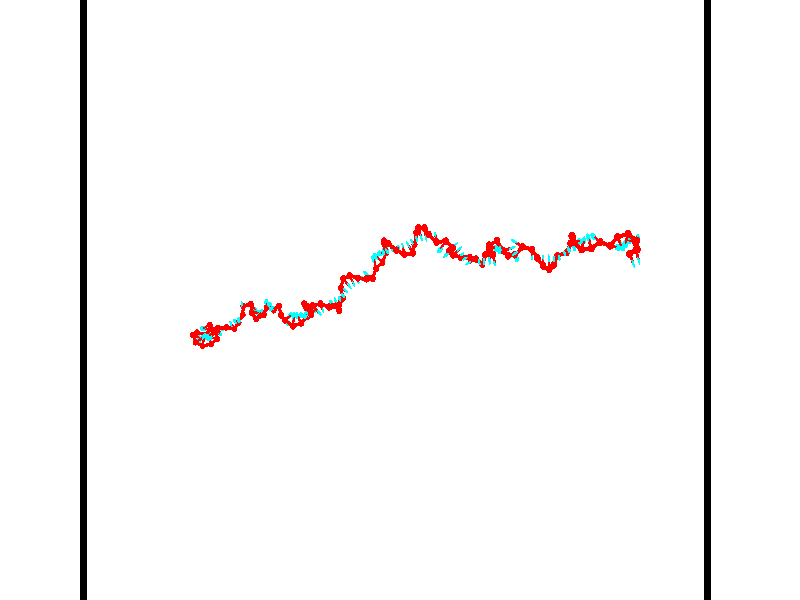 // switches for output
#declare DRAW_BASES = 1; // possible values are 0, 1; only relevant for DNA ribbons
#declare DRAW_BASES_TYPE = 3; // possible values are 1, 2, 3; only relevant for DNA ribbons
#declare DRAW_FOG = 0; // set to 1 to enable fog

#include "colors.inc"

#include "transforms.inc"
background { rgb <1, 1, 1>}

#default {
   normal{
       ripples 0.25
       frequency 0.20
       turbulence 0.2
       lambda 5
   }
	finish {
		phong 0.1
		phong_size 40.
	}
}

// original window dimensions: 1024x640


// camera settings

camera {
	sky <-0, 1, 0>
	up <-0, 1, 0>
	right 1.6 * <0.99995, 0, 0.00999983>
	location <54.4867, 55, 106.329>
	look_at <55, 55, 55.0001>
	direction <0.513302, 0, -51.3289>
	angle 67.0682
}


# declare cpy_camera_pos = <54.4867, 55, 106.329>;
# if (DRAW_FOG = 1)
fog {
	fog_type 2
	up vnormalize(cpy_camera_pos)
	color rgbt<1,1,1,0.3>
	distance 1e-5
	fog_alt 3e-3
	fog_offset 88
}
# end


// LIGHTS

# declare lum = 6;
global_settings {
	ambient_light rgb lum * <0.05, 0.05, 0.05>
	max_trace_level 15
}# declare cpy_direct_light_amount = 0.25;
light_source
{	1000 * <-0.98995, -1, 1.00995>,
	rgb lum * cpy_direct_light_amount
	parallel
}

light_source
{	1000 * <0.98995, 1, -1.00995>,
	rgb lum * cpy_direct_light_amount
	parallel
}

// strand 0

// nucleotide -1

// particle -1
sphere {
	<37.199013, 53.047466, 49.463604> 0.250000
	pigment { color rgbt <1,0,0,0> }
	no_shadow
}
cylinder {
	<36.828640, 52.896473, 49.468544>,  <36.606415, 52.805878, 49.471508>, 0.100000
	pigment { color rgbt <1,0,0,0> }
	no_shadow
}
cylinder {
	<36.828640, 52.896473, 49.468544>,  <37.199013, 53.047466, 49.463604>, 0.100000
	pigment { color rgbt <1,0,0,0> }
	no_shadow
}

// particle -1
sphere {
	<36.828640, 52.896473, 49.468544> 0.100000
	pigment { color rgbt <1,0,0,0> }
	no_shadow
}
sphere {
	0, 1
	scale<0.080000,0.200000,0.300000>
	matrix <-0.122513, 0.269257, -0.955244,
		0.357268, -0.886004, -0.295561,
		-0.925932, -0.377488, 0.012350,
		36.550861, 52.783226, 49.472248>
	pigment { color rgbt <0,1,1,0> }
	no_shadow
}
cylinder {
	<37.105473, 52.710541, 48.801620>,  <37.199013, 53.047466, 49.463604>, 0.130000
	pigment { color rgbt <1,0,0,0> }
	no_shadow
}

// nucleotide -1

// particle -1
sphere {
	<37.105473, 52.710541, 48.801620> 0.250000
	pigment { color rgbt <1,0,0,0> }
	no_shadow
}
cylinder {
	<36.731609, 52.716290, 48.943726>,  <36.507290, 52.719738, 49.028988>, 0.100000
	pigment { color rgbt <1,0,0,0> }
	no_shadow
}
cylinder {
	<36.731609, 52.716290, 48.943726>,  <37.105473, 52.710541, 48.801620>, 0.100000
	pigment { color rgbt <1,0,0,0> }
	no_shadow
}

// particle -1
sphere {
	<36.731609, 52.716290, 48.943726> 0.100000
	pigment { color rgbt <1,0,0,0> }
	no_shadow
}
sphere {
	0, 1
	scale<0.080000,0.200000,0.300000>
	matrix <-0.352324, 0.096881, -0.930850,
		-0.047799, -0.995192, -0.085486,
		-0.934657, 0.014375, 0.355261,
		36.451214, 52.720600, 49.050304>
	pigment { color rgbt <0,1,1,0> }
	no_shadow
}
cylinder {
	<36.526592, 52.238552, 48.727356>,  <37.105473, 52.710541, 48.801620>, 0.130000
	pigment { color rgbt <1,0,0,0> }
	no_shadow
}

// nucleotide -1

// particle -1
sphere {
	<36.526592, 52.238552, 48.727356> 0.250000
	pigment { color rgbt <1,0,0,0> }
	no_shadow
}
cylinder {
	<36.266582, 52.010704, 48.928551>,  <36.110577, 51.873997, 49.049267>, 0.100000
	pigment { color rgbt <1,0,0,0> }
	no_shadow
}
cylinder {
	<36.266582, 52.010704, 48.928551>,  <36.526592, 52.238552, 48.727356>, 0.100000
	pigment { color rgbt <1,0,0,0> }
	no_shadow
}

// particle -1
sphere {
	<36.266582, 52.010704, 48.928551> 0.100000
	pigment { color rgbt <1,0,0,0> }
	no_shadow
}
sphere {
	0, 1
	scale<0.080000,0.200000,0.300000>
	matrix <0.459718, 0.232277, 0.857150,
		-0.605083, 0.788404, 0.110879,
		-0.650026, -0.569620, 0.502991,
		36.071575, 51.839817, 49.079449>
	pigment { color rgbt <0,1,1,0> }
	no_shadow
}
cylinder {
	<35.932816, 52.466660, 49.316223>,  <36.526592, 52.238552, 48.727356>, 0.130000
	pigment { color rgbt <1,0,0,0> }
	no_shadow
}

// nucleotide -1

// particle -1
sphere {
	<35.932816, 52.466660, 49.316223> 0.250000
	pigment { color rgbt <1,0,0,0> }
	no_shadow
}
cylinder {
	<36.077126, 52.106483, 49.413422>,  <36.163712, 51.890377, 49.471741>, 0.100000
	pigment { color rgbt <1,0,0,0> }
	no_shadow
}
cylinder {
	<36.077126, 52.106483, 49.413422>,  <35.932816, 52.466660, 49.316223>, 0.100000
	pigment { color rgbt <1,0,0,0> }
	no_shadow
}

// particle -1
sphere {
	<36.077126, 52.106483, 49.413422> 0.100000
	pigment { color rgbt <1,0,0,0> }
	no_shadow
}
sphere {
	0, 1
	scale<0.080000,0.200000,0.300000>
	matrix <0.393321, 0.383134, 0.835767,
		-0.845659, -0.205949, 0.492387,
		0.360776, -0.900440, 0.242997,
		36.185360, 51.836349, 49.486320>
	pigment { color rgbt <0,1,1,0> }
	no_shadow
}
cylinder {
	<35.795494, 52.297272, 50.077625>,  <35.932816, 52.466660, 49.316223>, 0.130000
	pigment { color rgbt <1,0,0,0> }
	no_shadow
}

// nucleotide -1

// particle -1
sphere {
	<35.795494, 52.297272, 50.077625> 0.250000
	pigment { color rgbt <1,0,0,0> }
	no_shadow
}
cylinder {
	<36.128372, 52.145378, 49.916008>,  <36.328098, 52.054241, 49.819038>, 0.100000
	pigment { color rgbt <1,0,0,0> }
	no_shadow
}
cylinder {
	<36.128372, 52.145378, 49.916008>,  <35.795494, 52.297272, 50.077625>, 0.100000
	pigment { color rgbt <1,0,0,0> }
	no_shadow
}

// particle -1
sphere {
	<36.128372, 52.145378, 49.916008> 0.100000
	pigment { color rgbt <1,0,0,0> }
	no_shadow
}
sphere {
	0, 1
	scale<0.080000,0.200000,0.300000>
	matrix <0.509429, 0.235900, 0.827546,
		-0.218930, -0.894514, 0.389761,
		0.832197, -0.379730, -0.404046,
		36.378033, 52.031460, 49.794792>
	pigment { color rgbt <0,1,1,0> }
	no_shadow
}
cylinder {
	<36.210659, 51.748451, 50.518181>,  <35.795494, 52.297272, 50.077625>, 0.130000
	pigment { color rgbt <1,0,0,0> }
	no_shadow
}

// nucleotide -1

// particle -1
sphere {
	<36.210659, 51.748451, 50.518181> 0.250000
	pigment { color rgbt <1,0,0,0> }
	no_shadow
}
cylinder {
	<36.482628, 51.929211, 50.287186>,  <36.645809, 52.037666, 50.148590>, 0.100000
	pigment { color rgbt <1,0,0,0> }
	no_shadow
}
cylinder {
	<36.482628, 51.929211, 50.287186>,  <36.210659, 51.748451, 50.518181>, 0.100000
	pigment { color rgbt <1,0,0,0> }
	no_shadow
}

// particle -1
sphere {
	<36.482628, 51.929211, 50.287186> 0.100000
	pigment { color rgbt <1,0,0,0> }
	no_shadow
}
sphere {
	0, 1
	scale<0.080000,0.200000,0.300000>
	matrix <0.578534, 0.153307, 0.801121,
		0.450561, -0.878796, -0.157204,
		0.679921, 0.451902, -0.577487,
		36.686604, 52.064781, 50.113941>
	pigment { color rgbt <0,1,1,0> }
	no_shadow
}
cylinder {
	<36.850403, 51.474506, 50.593323>,  <36.210659, 51.748451, 50.518181>, 0.130000
	pigment { color rgbt <1,0,0,0> }
	no_shadow
}

// nucleotide -1

// particle -1
sphere {
	<36.850403, 51.474506, 50.593323> 0.250000
	pigment { color rgbt <1,0,0,0> }
	no_shadow
}
cylinder {
	<36.931316, 51.858898, 50.517853>,  <36.979866, 52.089535, 50.472572>, 0.100000
	pigment { color rgbt <1,0,0,0> }
	no_shadow
}
cylinder {
	<36.931316, 51.858898, 50.517853>,  <36.850403, 51.474506, 50.593323>, 0.100000
	pigment { color rgbt <1,0,0,0> }
	no_shadow
}

// particle -1
sphere {
	<36.931316, 51.858898, 50.517853> 0.100000
	pigment { color rgbt <1,0,0,0> }
	no_shadow
}
sphere {
	0, 1
	scale<0.080000,0.200000,0.300000>
	matrix <0.720553, -0.015573, 0.693225,
		0.663238, -0.276177, -0.695588,
		0.202285, 0.960981, -0.188671,
		36.992001, 52.147194, 50.461250>
	pigment { color rgbt <0,1,1,0> }
	no_shadow
}
cylinder {
	<37.594620, 51.602547, 50.357208>,  <36.850403, 51.474506, 50.593323>, 0.130000
	pigment { color rgbt <1,0,0,0> }
	no_shadow
}

// nucleotide -1

// particle -1
sphere {
	<37.594620, 51.602547, 50.357208> 0.250000
	pigment { color rgbt <1,0,0,0> }
	no_shadow
}
cylinder {
	<37.471638, 51.912514, 50.578106>,  <37.397846, 52.098495, 50.710644>, 0.100000
	pigment { color rgbt <1,0,0,0> }
	no_shadow
}
cylinder {
	<37.471638, 51.912514, 50.578106>,  <37.594620, 51.602547, 50.357208>, 0.100000
	pigment { color rgbt <1,0,0,0> }
	no_shadow
}

// particle -1
sphere {
	<37.471638, 51.912514, 50.578106> 0.100000
	pigment { color rgbt <1,0,0,0> }
	no_shadow
}
sphere {
	0, 1
	scale<0.080000,0.200000,0.300000>
	matrix <0.847971, -0.040200, 0.528515,
		0.431757, 0.630781, -0.644749,
		-0.307458, 0.774919, 0.552241,
		37.379398, 52.144989, 50.743778>
	pigment { color rgbt <0,1,1,0> }
	no_shadow
}
cylinder {
	<38.247768, 52.034966, 50.685669>,  <37.594620, 51.602547, 50.357208>, 0.130000
	pigment { color rgbt <1,0,0,0> }
	no_shadow
}

// nucleotide -1

// particle -1
sphere {
	<38.247768, 52.034966, 50.685669> 0.250000
	pigment { color rgbt <1,0,0,0> }
	no_shadow
}
cylinder {
	<37.921719, 52.113129, 50.903801>,  <37.726089, 52.160027, 51.034679>, 0.100000
	pigment { color rgbt <1,0,0,0> }
	no_shadow
}
cylinder {
	<37.921719, 52.113129, 50.903801>,  <38.247768, 52.034966, 50.685669>, 0.100000
	pigment { color rgbt <1,0,0,0> }
	no_shadow
}

// particle -1
sphere {
	<37.921719, 52.113129, 50.903801> 0.100000
	pigment { color rgbt <1,0,0,0> }
	no_shadow
}
sphere {
	0, 1
	scale<0.080000,0.200000,0.300000>
	matrix <0.577092, 0.192087, 0.793768,
		0.050358, 0.961727, -0.269344,
		-0.815125, 0.195409, 0.545332,
		37.677181, 52.171753, 51.067402>
	pigment { color rgbt <0,1,1,0> }
	no_shadow
}
cylinder {
	<38.288086, 52.523487, 51.151215>,  <38.247768, 52.034966, 50.685669>, 0.130000
	pigment { color rgbt <1,0,0,0> }
	no_shadow
}

// nucleotide -1

// particle -1
sphere {
	<38.288086, 52.523487, 51.151215> 0.250000
	pigment { color rgbt <1,0,0,0> }
	no_shadow
}
cylinder {
	<37.997753, 52.314201, 51.329838>,  <37.823555, 52.188629, 51.437012>, 0.100000
	pigment { color rgbt <1,0,0,0> }
	no_shadow
}
cylinder {
	<37.997753, 52.314201, 51.329838>,  <38.288086, 52.523487, 51.151215>, 0.100000
	pigment { color rgbt <1,0,0,0> }
	no_shadow
}

// particle -1
sphere {
	<37.997753, 52.314201, 51.329838> 0.100000
	pigment { color rgbt <1,0,0,0> }
	no_shadow
}
sphere {
	0, 1
	scale<0.080000,0.200000,0.300000>
	matrix <0.397052, 0.211443, 0.893108,
		-0.561708, 0.825554, 0.054271,
		-0.725833, -0.523214, 0.446556,
		37.780003, 52.157238, 51.463806>
	pigment { color rgbt <0,1,1,0> }
	no_shadow
}
cylinder {
	<38.411140, 52.718342, 51.862232>,  <38.288086, 52.523487, 51.151215>, 0.130000
	pigment { color rgbt <1,0,0,0> }
	no_shadow
}

// nucleotide -1

// particle -1
sphere {
	<38.411140, 52.718342, 51.862232> 0.250000
	pigment { color rgbt <1,0,0,0> }
	no_shadow
}
cylinder {
	<38.115746, 52.465790, 51.956894>,  <37.938511, 52.314259, 52.013691>, 0.100000
	pigment { color rgbt <1,0,0,0> }
	no_shadow
}
cylinder {
	<38.115746, 52.465790, 51.956894>,  <38.411140, 52.718342, 51.862232>, 0.100000
	pigment { color rgbt <1,0,0,0> }
	no_shadow
}

// particle -1
sphere {
	<38.115746, 52.465790, 51.956894> 0.100000
	pigment { color rgbt <1,0,0,0> }
	no_shadow
}
sphere {
	0, 1
	scale<0.080000,0.200000,0.300000>
	matrix <0.102543, 0.241732, 0.964910,
		-0.666428, 0.736838, -0.113772,
		-0.738484, -0.631376, 0.236655,
		37.894199, 52.276379, 52.027889>
	pigment { color rgbt <0,1,1,0> }
	no_shadow
}
cylinder {
	<38.825478, 52.907623, 52.453602>,  <38.411140, 52.718342, 51.862232>, 0.130000
	pigment { color rgbt <1,0,0,0> }
	no_shadow
}

// nucleotide -1

// particle -1
sphere {
	<38.825478, 52.907623, 52.453602> 0.250000
	pigment { color rgbt <1,0,0,0> }
	no_shadow
}
cylinder {
	<38.849548, 52.654762, 52.144600>,  <38.863991, 52.503048, 51.959198>, 0.100000
	pigment { color rgbt <1,0,0,0> }
	no_shadow
}
cylinder {
	<38.849548, 52.654762, 52.144600>,  <38.825478, 52.907623, 52.453602>, 0.100000
	pigment { color rgbt <1,0,0,0> }
	no_shadow
}

// particle -1
sphere {
	<38.849548, 52.654762, 52.144600> 0.100000
	pigment { color rgbt <1,0,0,0> }
	no_shadow
}
sphere {
	0, 1
	scale<0.080000,0.200000,0.300000>
	matrix <0.295149, 0.750572, -0.591209,
		0.953554, -0.192426, 0.231748,
		0.060179, -0.632150, -0.772506,
		38.867603, 52.465118, 51.912849>
	pigment { color rgbt <0,1,1,0> }
	no_shadow
}
cylinder {
	<39.488838, 52.961433, 52.140240>,  <38.825478, 52.907623, 52.453602>, 0.130000
	pigment { color rgbt <1,0,0,0> }
	no_shadow
}

// nucleotide -1

// particle -1
sphere {
	<39.488838, 52.961433, 52.140240> 0.250000
	pigment { color rgbt <1,0,0,0> }
	no_shadow
}
cylinder {
	<39.192162, 52.876553, 51.885723>,  <39.014156, 52.825623, 51.733013>, 0.100000
	pigment { color rgbt <1,0,0,0> }
	no_shadow
}
cylinder {
	<39.192162, 52.876553, 51.885723>,  <39.488838, 52.961433, 52.140240>, 0.100000
	pigment { color rgbt <1,0,0,0> }
	no_shadow
}

// particle -1
sphere {
	<39.192162, 52.876553, 51.885723> 0.100000
	pigment { color rgbt <1,0,0,0> }
	no_shadow
}
sphere {
	0, 1
	scale<0.080000,0.200000,0.300000>
	matrix <0.228907, 0.811600, -0.537501,
		0.630472, -0.544311, -0.553381,
		-0.741692, -0.212207, -0.636288,
		38.969654, 52.812889, 51.694836>
	pigment { color rgbt <0,1,1,0> }
	no_shadow
}
cylinder {
	<40.264191, 52.852943, 52.380444>,  <39.488838, 52.961433, 52.140240>, 0.130000
	pigment { color rgbt <1,0,0,0> }
	no_shadow
}

// nucleotide -1

// particle -1
sphere {
	<40.264191, 52.852943, 52.380444> 0.250000
	pigment { color rgbt <1,0,0,0> }
	no_shadow
}
cylinder {
	<40.181065, 53.069839, 52.706093>,  <40.131191, 53.199978, 52.901482>, 0.100000
	pigment { color rgbt <1,0,0,0> }
	no_shadow
}
cylinder {
	<40.181065, 53.069839, 52.706093>,  <40.264191, 52.852943, 52.380444>, 0.100000
	pigment { color rgbt <1,0,0,0> }
	no_shadow
}

// particle -1
sphere {
	<40.181065, 53.069839, 52.706093> 0.100000
	pigment { color rgbt <1,0,0,0> }
	no_shadow
}
sphere {
	0, 1
	scale<0.080000,0.200000,0.300000>
	matrix <0.960229, 0.271756, 0.064105,
		-0.186482, 0.795063, -0.577148,
		-0.207811, 0.542239, 0.814120,
		40.118721, 53.232510, 52.950329>
	pigment { color rgbt <0,1,1,0> }
	no_shadow
}
cylinder {
	<40.637218, 53.331738, 52.354237>,  <40.264191, 52.852943, 52.380444>, 0.130000
	pigment { color rgbt <1,0,0,0> }
	no_shadow
}

// nucleotide -1

// particle -1
sphere {
	<40.637218, 53.331738, 52.354237> 0.250000
	pigment { color rgbt <1,0,0,0> }
	no_shadow
}
cylinder {
	<40.557644, 53.388756, 52.742073>,  <40.509899, 53.422966, 52.974773>, 0.100000
	pigment { color rgbt <1,0,0,0> }
	no_shadow
}
cylinder {
	<40.557644, 53.388756, 52.742073>,  <40.637218, 53.331738, 52.354237>, 0.100000
	pigment { color rgbt <1,0,0,0> }
	no_shadow
}

// particle -1
sphere {
	<40.557644, 53.388756, 52.742073> 0.100000
	pigment { color rgbt <1,0,0,0> }
	no_shadow
}
sphere {
	0, 1
	scale<0.080000,0.200000,0.300000>
	matrix <0.939131, 0.310503, 0.147042,
		-0.280101, 0.939824, -0.195637,
		-0.198940, 0.142542, 0.969590,
		40.497963, 53.431519, 53.032951>
	pigment { color rgbt <0,1,1,0> }
	no_shadow
}
cylinder {
	<41.047554, 53.908993, 52.548004>,  <40.637218, 53.331738, 52.354237>, 0.130000
	pigment { color rgbt <1,0,0,0> }
	no_shadow
}

// nucleotide -1

// particle -1
sphere {
	<41.047554, 53.908993, 52.548004> 0.250000
	pigment { color rgbt <1,0,0,0> }
	no_shadow
}
cylinder {
	<40.954437, 53.703602, 52.878372>,  <40.898567, 53.580368, 53.076595>, 0.100000
	pigment { color rgbt <1,0,0,0> }
	no_shadow
}
cylinder {
	<40.954437, 53.703602, 52.878372>,  <41.047554, 53.908993, 52.548004>, 0.100000
	pigment { color rgbt <1,0,0,0> }
	no_shadow
}

// particle -1
sphere {
	<40.954437, 53.703602, 52.878372> 0.100000
	pigment { color rgbt <1,0,0,0> }
	no_shadow
}
sphere {
	0, 1
	scale<0.080000,0.200000,0.300000>
	matrix <0.832013, 0.334572, 0.442511,
		-0.503551, 0.790190, 0.349337,
		-0.232789, -0.513479, 0.825922,
		40.884602, 53.549557, 53.126148>
	pigment { color rgbt <0,1,1,0> }
	no_shadow
}
cylinder {
	<41.214737, 54.552204, 53.048462>,  <41.047554, 53.908993, 52.548004>, 0.130000
	pigment { color rgbt <1,0,0,0> }
	no_shadow
}

// nucleotide -1

// particle -1
sphere {
	<41.214737, 54.552204, 53.048462> 0.250000
	pigment { color rgbt <1,0,0,0> }
	no_shadow
}
cylinder {
	<41.238689, 54.644306, 53.436977>,  <41.253059, 54.699566, 53.670086>, 0.100000
	pigment { color rgbt <1,0,0,0> }
	no_shadow
}
cylinder {
	<41.238689, 54.644306, 53.436977>,  <41.214737, 54.552204, 53.048462>, 0.100000
	pigment { color rgbt <1,0,0,0> }
	no_shadow
}

// particle -1
sphere {
	<41.238689, 54.644306, 53.436977> 0.100000
	pigment { color rgbt <1,0,0,0> }
	no_shadow
}
sphere {
	0, 1
	scale<0.080000,0.200000,0.300000>
	matrix <-0.995199, 0.089237, 0.040200,
		-0.077419, -0.969031, 0.234490,
		0.059880, 0.230252, 0.971287,
		41.256653, 54.713383, 53.728363>
	pigment { color rgbt <0,1,1,0> }
	no_shadow
}
cylinder {
	<41.931488, 54.694950, 53.233986>,  <41.214737, 54.552204, 53.048462>, 0.130000
	pigment { color rgbt <1,0,0,0> }
	no_shadow
}

// nucleotide -1

// particle -1
sphere {
	<41.931488, 54.694950, 53.233986> 0.250000
	pigment { color rgbt <1,0,0,0> }
	no_shadow
}
cylinder {
	<42.083370, 54.438541, 52.967178>,  <42.174500, 54.284695, 52.807095>, 0.100000
	pigment { color rgbt <1,0,0,0> }
	no_shadow
}
cylinder {
	<42.083370, 54.438541, 52.967178>,  <41.931488, 54.694950, 53.233986>, 0.100000
	pigment { color rgbt <1,0,0,0> }
	no_shadow
}

// particle -1
sphere {
	<42.083370, 54.438541, 52.967178> 0.100000
	pigment { color rgbt <1,0,0,0> }
	no_shadow
}
sphere {
	0, 1
	scale<0.080000,0.200000,0.300000>
	matrix <0.743264, -0.217899, 0.632517,
		-0.550800, -0.735942, 0.393711,
		0.379707, -0.641021, -0.667019,
		42.197281, 54.246235, 52.767075>
	pigment { color rgbt <0,1,1,0> }
	no_shadow
}
cylinder {
	<42.032780, 54.060970, 53.453205>,  <41.931488, 54.694950, 53.233986>, 0.130000
	pigment { color rgbt <1,0,0,0> }
	no_shadow
}

// nucleotide -1

// particle -1
sphere {
	<42.032780, 54.060970, 53.453205> 0.250000
	pigment { color rgbt <1,0,0,0> }
	no_shadow
}
cylinder {
	<42.338627, 54.065857, 53.195457>,  <42.522137, 54.068790, 53.040810>, 0.100000
	pigment { color rgbt <1,0,0,0> }
	no_shadow
}
cylinder {
	<42.338627, 54.065857, 53.195457>,  <42.032780, 54.060970, 53.453205>, 0.100000
	pigment { color rgbt <1,0,0,0> }
	no_shadow
}

// particle -1
sphere {
	<42.338627, 54.065857, 53.195457> 0.100000
	pigment { color rgbt <1,0,0,0> }
	no_shadow
}
sphere {
	0, 1
	scale<0.080000,0.200000,0.300000>
	matrix <0.643948, 0.026266, 0.764618,
		0.026266, -0.999580, 0.012217,
		-0.764618, -0.012217, 0.644368,
		42.568012, 54.069523, 53.002148>
	pigment { color rgbt <0,1,1,0> }
	no_shadow
}
cylinder {
	<42.510471, 53.622749, 53.723782>,  <42.032780, 54.060970, 53.453205>, 0.130000
	pigment { color rgbt <1,0,0,0> }
	no_shadow
}

// nucleotide -1

// particle -1
sphere {
	<42.510471, 53.622749, 53.723782> 0.250000
	pigment { color rgbt <1,0,0,0> }
	no_shadow
}
cylinder {
	<42.690521, 53.882133, 53.478218>,  <42.798550, 54.037766, 53.330879>, 0.100000
	pigment { color rgbt <1,0,0,0> }
	no_shadow
}
cylinder {
	<42.690521, 53.882133, 53.478218>,  <42.510471, 53.622749, 53.723782>, 0.100000
	pigment { color rgbt <1,0,0,0> }
	no_shadow
}

// particle -1
sphere {
	<42.690521, 53.882133, 53.478218> 0.100000
	pigment { color rgbt <1,0,0,0> }
	no_shadow
}
sphere {
	0, 1
	scale<0.080000,0.200000,0.300000>
	matrix <0.732833, 0.124577, 0.668907,
		0.510241, -0.750982, -0.419142,
		0.450122, 0.648465, -0.613909,
		42.825558, 54.076672, 53.294044>
	pigment { color rgbt <0,1,1,0> }
	no_shadow
}
cylinder {
	<43.226040, 53.933479, 53.983288>,  <42.510471, 53.622749, 53.723782>, 0.130000
	pigment { color rgbt <1,0,0,0> }
	no_shadow
}

// nucleotide -1

// particle -1
sphere {
	<43.226040, 53.933479, 53.983288> 0.250000
	pigment { color rgbt <1,0,0,0> }
	no_shadow
}
cylinder {
	<43.283588, 54.306900, 53.851967>,  <43.318115, 54.530952, 53.773174>, 0.100000
	pigment { color rgbt <1,0,0,0> }
	no_shadow
}
cylinder {
	<43.283588, 54.306900, 53.851967>,  <43.226040, 53.933479, 53.983288>, 0.100000
	pigment { color rgbt <1,0,0,0> }
	no_shadow
}

// particle -1
sphere {
	<43.283588, 54.306900, 53.851967> 0.100000
	pigment { color rgbt <1,0,0,0> }
	no_shadow
}
sphere {
	0, 1
	scale<0.080000,0.200000,0.300000>
	matrix <0.762782, -0.315967, -0.564207,
		-0.630449, -0.169251, -0.757554,
		0.143869, 0.933552, -0.328303,
		43.326748, 54.586967, 53.753475>
	pigment { color rgbt <0,1,1,0> }
	no_shadow
}
cylinder {
	<43.514229, 54.444351, 54.203106>,  <43.226040, 53.933479, 53.983288>, 0.130000
	pigment { color rgbt <1,0,0,0> }
	no_shadow
}

// nucleotide -1

// particle -1
sphere {
	<43.514229, 54.444351, 54.203106> 0.250000
	pigment { color rgbt <1,0,0,0> }
	no_shadow
}
cylinder {
	<43.548424, 54.692081, 54.515293>,  <43.568943, 54.840717, 54.702606>, 0.100000
	pigment { color rgbt <1,0,0,0> }
	no_shadow
}
cylinder {
	<43.548424, 54.692081, 54.515293>,  <43.514229, 54.444351, 54.203106>, 0.100000
	pigment { color rgbt <1,0,0,0> }
	no_shadow
}

// particle -1
sphere {
	<43.548424, 54.692081, 54.515293> 0.100000
	pigment { color rgbt <1,0,0,0> }
	no_shadow
}
sphere {
	0, 1
	scale<0.080000,0.200000,0.300000>
	matrix <0.797102, -0.512484, 0.319355,
		0.597762, 0.594812, -0.537475,
		0.085491, 0.619321, 0.780470,
		43.574070, 54.877876, 54.749435>
	pigment { color rgbt <0,1,1,0> }
	no_shadow
}
cylinder {
	<44.166821, 54.281128, 54.398190>,  <43.514229, 54.444351, 54.203106>, 0.130000
	pigment { color rgbt <1,0,0,0> }
	no_shadow
}

// nucleotide -1

// particle -1
sphere {
	<44.166821, 54.281128, 54.398190> 0.250000
	pigment { color rgbt <1,0,0,0> }
	no_shadow
}
cylinder {
	<44.027931, 54.493908, 54.707115>,  <43.944595, 54.621574, 54.892471>, 0.100000
	pigment { color rgbt <1,0,0,0> }
	no_shadow
}
cylinder {
	<44.027931, 54.493908, 54.707115>,  <44.166821, 54.281128, 54.398190>, 0.100000
	pigment { color rgbt <1,0,0,0> }
	no_shadow
}

// particle -1
sphere {
	<44.027931, 54.493908, 54.707115> 0.100000
	pigment { color rgbt <1,0,0,0> }
	no_shadow
}
sphere {
	0, 1
	scale<0.080000,0.200000,0.300000>
	matrix <0.666961, -0.438858, 0.602135,
		0.659240, 0.724179, -0.202405,
		-0.347226, 0.531947, 0.772312,
		43.923763, 54.653492, 54.938808>
	pigment { color rgbt <0,1,1,0> }
	no_shadow
}
cylinder {
	<44.691116, 54.573536, 54.789413>,  <44.166821, 54.281128, 54.398190>, 0.130000
	pigment { color rgbt <1,0,0,0> }
	no_shadow
}

// nucleotide -1

// particle -1
sphere {
	<44.691116, 54.573536, 54.789413> 0.250000
	pigment { color rgbt <1,0,0,0> }
	no_shadow
}
cylinder {
	<44.384251, 54.477070, 55.027168>,  <44.200130, 54.419189, 55.169823>, 0.100000
	pigment { color rgbt <1,0,0,0> }
	no_shadow
}
cylinder {
	<44.384251, 54.477070, 55.027168>,  <44.691116, 54.573536, 54.789413>, 0.100000
	pigment { color rgbt <1,0,0,0> }
	no_shadow
}

// particle -1
sphere {
	<44.384251, 54.477070, 55.027168> 0.100000
	pigment { color rgbt <1,0,0,0> }
	no_shadow
}
sphere {
	0, 1
	scale<0.080000,0.200000,0.300000>
	matrix <0.596511, -0.608955, 0.522828,
		0.235866, 0.755654, 0.611028,
		-0.767165, -0.241168, 0.594388,
		44.154102, 54.404720, 55.205486>
	pigment { color rgbt <0,1,1,0> }
	no_shadow
}
cylinder {
	<44.943542, 53.938980, 55.162827>,  <44.691116, 54.573536, 54.789413>, 0.130000
	pigment { color rgbt <1,0,0,0> }
	no_shadow
}

// nucleotide -1

// particle -1
sphere {
	<44.943542, 53.938980, 55.162827> 0.250000
	pigment { color rgbt <1,0,0,0> }
	no_shadow
}
cylinder {
	<45.220711, 53.651031, 55.146584>,  <45.387012, 53.478264, 55.136837>, 0.100000
	pigment { color rgbt <1,0,0,0> }
	no_shadow
}
cylinder {
	<45.220711, 53.651031, 55.146584>,  <44.943542, 53.938980, 55.162827>, 0.100000
	pigment { color rgbt <1,0,0,0> }
	no_shadow
}

// particle -1
sphere {
	<45.220711, 53.651031, 55.146584> 0.100000
	pigment { color rgbt <1,0,0,0> }
	no_shadow
}
sphere {
	0, 1
	scale<0.080000,0.200000,0.300000>
	matrix <0.461098, 0.399129, 0.792518,
		-0.554303, -0.567874, 0.608495,
		0.692919, -0.719872, -0.040607,
		45.428585, 53.435070, 55.134399>
	pigment { color rgbt <0,1,1,0> }
	no_shadow
}
cylinder {
	<45.372864, 53.587421, 55.632359>,  <44.943542, 53.938980, 55.162827>, 0.130000
	pigment { color rgbt <1,0,0,0> }
	no_shadow
}

// nucleotide -1

// particle -1
sphere {
	<45.372864, 53.587421, 55.632359> 0.250000
	pigment { color rgbt <1,0,0,0> }
	no_shadow
}
cylinder {
	<45.567417, 53.777988, 55.339386>,  <45.684151, 53.892330, 55.163605>, 0.100000
	pigment { color rgbt <1,0,0,0> }
	no_shadow
}
cylinder {
	<45.567417, 53.777988, 55.339386>,  <45.372864, 53.587421, 55.632359>, 0.100000
	pigment { color rgbt <1,0,0,0> }
	no_shadow
}

// particle -1
sphere {
	<45.567417, 53.777988, 55.339386> 0.100000
	pigment { color rgbt <1,0,0,0> }
	no_shadow
}
sphere {
	0, 1
	scale<0.080000,0.200000,0.300000>
	matrix <0.834007, -0.003225, 0.551744,
		0.260500, -0.879211, -0.398907,
		0.486386, 0.476421, -0.732429,
		45.713333, 53.920914, 55.119656>
	pigment { color rgbt <0,1,1,0> }
	no_shadow
}
cylinder {
	<45.957123, 53.162563, 55.344284>,  <45.372864, 53.587421, 55.632359>, 0.130000
	pigment { color rgbt <1,0,0,0> }
	no_shadow
}

// nucleotide -1

// particle -1
sphere {
	<45.957123, 53.162563, 55.344284> 0.250000
	pigment { color rgbt <1,0,0,0> }
	no_shadow
}
cylinder {
	<46.007015, 53.557964, 55.310112>,  <46.036953, 53.795204, 55.289608>, 0.100000
	pigment { color rgbt <1,0,0,0> }
	no_shadow
}
cylinder {
	<46.007015, 53.557964, 55.310112>,  <45.957123, 53.162563, 55.344284>, 0.100000
	pigment { color rgbt <1,0,0,0> }
	no_shadow
}

// particle -1
sphere {
	<46.007015, 53.557964, 55.310112> 0.100000
	pigment { color rgbt <1,0,0,0> }
	no_shadow
}
sphere {
	0, 1
	scale<0.080000,0.200000,0.300000>
	matrix <0.748564, -0.037244, 0.662015,
		0.651224, -0.146523, -0.744606,
		0.124733, 0.988506, -0.085428,
		46.044434, 53.854515, 55.284485>
	pigment { color rgbt <0,1,1,0> }
	no_shadow
}
cylinder {
	<46.642326, 53.366604, 55.167114>,  <45.957123, 53.162563, 55.344284>, 0.130000
	pigment { color rgbt <1,0,0,0> }
	no_shadow
}

// nucleotide -1

// particle -1
sphere {
	<46.642326, 53.366604, 55.167114> 0.250000
	pigment { color rgbt <1,0,0,0> }
	no_shadow
}
cylinder {
	<46.481735, 53.667862, 55.375572>,  <46.385380, 53.848618, 55.500648>, 0.100000
	pigment { color rgbt <1,0,0,0> }
	no_shadow
}
cylinder {
	<46.481735, 53.667862, 55.375572>,  <46.642326, 53.366604, 55.167114>, 0.100000
	pigment { color rgbt <1,0,0,0> }
	no_shadow
}

// particle -1
sphere {
	<46.481735, 53.667862, 55.375572> 0.100000
	pigment { color rgbt <1,0,0,0> }
	no_shadow
}
sphere {
	0, 1
	scale<0.080000,0.200000,0.300000>
	matrix <0.791105, -0.001545, 0.611678,
		0.461488, 0.657853, -0.595196,
		-0.401475, 0.753145, 0.521144,
		46.361294, 53.893806, 55.531914>
	pigment { color rgbt <0,1,1,0> }
	no_shadow
}
cylinder {
	<47.182194, 53.855621, 55.242104>,  <46.642326, 53.366604, 55.167114>, 0.130000
	pigment { color rgbt <1,0,0,0> }
	no_shadow
}

// nucleotide -1

// particle -1
sphere {
	<47.182194, 53.855621, 55.242104> 0.250000
	pigment { color rgbt <1,0,0,0> }
	no_shadow
}
cylinder {
	<46.937492, 53.905281, 55.554604>,  <46.790672, 53.935078, 55.742104>, 0.100000
	pigment { color rgbt <1,0,0,0> }
	no_shadow
}
cylinder {
	<46.937492, 53.905281, 55.554604>,  <47.182194, 53.855621, 55.242104>, 0.100000
	pigment { color rgbt <1,0,0,0> }
	no_shadow
}

// particle -1
sphere {
	<46.937492, 53.905281, 55.554604> 0.100000
	pigment { color rgbt <1,0,0,0> }
	no_shadow
}
sphere {
	0, 1
	scale<0.080000,0.200000,0.300000>
	matrix <0.787536, 0.188578, 0.586708,
		-0.074488, 0.974180, -0.213133,
		-0.611751, 0.124147, 0.781248,
		46.753967, 53.942524, 55.788979>
	pigment { color rgbt <0,1,1,0> }
	no_shadow
}
cylinder {
	<47.248520, 54.525829, 55.604713>,  <47.182194, 53.855621, 55.242104>, 0.130000
	pigment { color rgbt <1,0,0,0> }
	no_shadow
}

// nucleotide -1

// particle -1
sphere {
	<47.248520, 54.525829, 55.604713> 0.250000
	pigment { color rgbt <1,0,0,0> }
	no_shadow
}
cylinder {
	<47.159939, 54.196037, 55.813019>,  <47.106789, 53.998161, 55.938004>, 0.100000
	pigment { color rgbt <1,0,0,0> }
	no_shadow
}
cylinder {
	<47.159939, 54.196037, 55.813019>,  <47.248520, 54.525829, 55.604713>, 0.100000
	pigment { color rgbt <1,0,0,0> }
	no_shadow
}

// particle -1
sphere {
	<47.159939, 54.196037, 55.813019> 0.100000
	pigment { color rgbt <1,0,0,0> }
	no_shadow
}
sphere {
	0, 1
	scale<0.080000,0.200000,0.300000>
	matrix <0.761693, 0.187211, 0.620303,
		-0.608919, 0.534028, 0.586542,
		-0.221452, -0.824479, 0.520762,
		47.093502, 53.948692, 55.969246>
	pigment { color rgbt <0,1,1,0> }
	no_shadow
}
cylinder {
	<47.053730, 54.736244, 56.228981>,  <47.248520, 54.525829, 55.604713>, 0.130000
	pigment { color rgbt <1,0,0,0> }
	no_shadow
}

// nucleotide -1

// particle -1
sphere {
	<47.053730, 54.736244, 56.228981> 0.250000
	pigment { color rgbt <1,0,0,0> }
	no_shadow
}
cylinder {
	<47.230881, 54.377747, 56.219139>,  <47.337173, 54.162647, 56.213234>, 0.100000
	pigment { color rgbt <1,0,0,0> }
	no_shadow
}
cylinder {
	<47.230881, 54.377747, 56.219139>,  <47.053730, 54.736244, 56.228981>, 0.100000
	pigment { color rgbt <1,0,0,0> }
	no_shadow
}

// particle -1
sphere {
	<47.230881, 54.377747, 56.219139> 0.100000
	pigment { color rgbt <1,0,0,0> }
	no_shadow
}
sphere {
	0, 1
	scale<0.080000,0.200000,0.300000>
	matrix <0.763106, 0.362398, 0.535104,
		-0.470666, -0.255764, 0.844428,
		0.442880, -0.896243, -0.024607,
		47.363743, 54.108875, 56.211758>
	pigment { color rgbt <0,1,1,0> }
	no_shadow
}
cylinder {
	<47.309559, 54.489098, 56.933151>,  <47.053730, 54.736244, 56.228981>, 0.130000
	pigment { color rgbt <1,0,0,0> }
	no_shadow
}

// nucleotide -1

// particle -1
sphere {
	<47.309559, 54.489098, 56.933151> 0.250000
	pigment { color rgbt <1,0,0,0> }
	no_shadow
}
cylinder {
	<47.551357, 54.346809, 56.648041>,  <47.696434, 54.261436, 56.476974>, 0.100000
	pigment { color rgbt <1,0,0,0> }
	no_shadow
}
cylinder {
	<47.551357, 54.346809, 56.648041>,  <47.309559, 54.489098, 56.933151>, 0.100000
	pigment { color rgbt <1,0,0,0> }
	no_shadow
}

// particle -1
sphere {
	<47.551357, 54.346809, 56.648041> 0.100000
	pigment { color rgbt <1,0,0,0> }
	no_shadow
}
sphere {
	0, 1
	scale<0.080000,0.200000,0.300000>
	matrix <0.793033, 0.353435, 0.496168,
		0.075423, -0.865186, 0.495747,
		0.604492, -0.355722, -0.712778,
		47.732704, 54.240093, 56.434208>
	pigment { color rgbt <0,1,1,0> }
	no_shadow
}
cylinder {
	<47.791779, 54.034401, 57.332195>,  <47.309559, 54.489098, 56.933151>, 0.130000
	pigment { color rgbt <1,0,0,0> }
	no_shadow
}

// nucleotide -1

// particle -1
sphere {
	<47.791779, 54.034401, 57.332195> 0.250000
	pigment { color rgbt <1,0,0,0> }
	no_shadow
}
cylinder {
	<47.907963, 54.208721, 56.991440>,  <47.977673, 54.313313, 56.786987>, 0.100000
	pigment { color rgbt <1,0,0,0> }
	no_shadow
}
cylinder {
	<47.907963, 54.208721, 56.991440>,  <47.791779, 54.034401, 57.332195>, 0.100000
	pigment { color rgbt <1,0,0,0> }
	no_shadow
}

// particle -1
sphere {
	<47.907963, 54.208721, 56.991440> 0.100000
	pigment { color rgbt <1,0,0,0> }
	no_shadow
}
sphere {
	0, 1
	scale<0.080000,0.200000,0.300000>
	matrix <0.767689, 0.425321, 0.479328,
		0.571217, -0.793209, -0.211021,
		0.290456, 0.435799, -0.851889,
		47.995098, 54.339462, 56.735874>
	pigment { color rgbt <0,1,1,0> }
	no_shadow
}
cylinder {
	<47.920502, 54.618561, 57.824787>,  <47.791779, 54.034401, 57.332195>, 0.130000
	pigment { color rgbt <1,0,0,0> }
	no_shadow
}

// nucleotide -1

// particle -1
sphere {
	<47.920502, 54.618561, 57.824787> 0.250000
	pigment { color rgbt <1,0,0,0> }
	no_shadow
}
cylinder {
	<48.206387, 54.357601, 57.723946>,  <48.377918, 54.201027, 57.663441>, 0.100000
	pigment { color rgbt <1,0,0,0> }
	no_shadow
}
cylinder {
	<48.206387, 54.357601, 57.723946>,  <47.920502, 54.618561, 57.824787>, 0.100000
	pigment { color rgbt <1,0,0,0> }
	no_shadow
}

// particle -1
sphere {
	<48.206387, 54.357601, 57.723946> 0.100000
	pigment { color rgbt <1,0,0,0> }
	no_shadow
}
sphere {
	0, 1
	scale<0.080000,0.200000,0.300000>
	matrix <0.469297, 0.714588, -0.518773,
		0.518598, 0.252463, 0.816896,
		0.714715, -0.652401, -0.252103,
		48.420799, 54.161880, 57.648315>
	pigment { color rgbt <0,1,1,0> }
	no_shadow
}
cylinder {
	<48.614140, 54.745792, 58.040619>,  <47.920502, 54.618561, 57.824787>, 0.130000
	pigment { color rgbt <1,0,0,0> }
	no_shadow
}

// nucleotide -1

// particle -1
sphere {
	<48.614140, 54.745792, 58.040619> 0.250000
	pigment { color rgbt <1,0,0,0> }
	no_shadow
}
cylinder {
	<48.664040, 54.524818, 57.710953>,  <48.693981, 54.392235, 57.513153>, 0.100000
	pigment { color rgbt <1,0,0,0> }
	no_shadow
}
cylinder {
	<48.664040, 54.524818, 57.710953>,  <48.614140, 54.745792, 58.040619>, 0.100000
	pigment { color rgbt <1,0,0,0> }
	no_shadow
}

// particle -1
sphere {
	<48.664040, 54.524818, 57.710953> 0.100000
	pigment { color rgbt <1,0,0,0> }
	no_shadow
}
sphere {
	0, 1
	scale<0.080000,0.200000,0.300000>
	matrix <0.802475, 0.544682, -0.243630,
		0.583499, -0.630981, 0.511265,
		0.124751, -0.552435, -0.824168,
		48.701466, 54.359089, 57.463703>
	pigment { color rgbt <0,1,1,0> }
	no_shadow
}
cylinder {
	<49.316525, 54.535423, 58.069073>,  <48.614140, 54.745792, 58.040619>, 0.130000
	pigment { color rgbt <1,0,0,0> }
	no_shadow
}

// nucleotide -1

// particle -1
sphere {
	<49.316525, 54.535423, 58.069073> 0.250000
	pigment { color rgbt <1,0,0,0> }
	no_shadow
}
cylinder {
	<49.206459, 54.539146, 57.684532>,  <49.140419, 54.541382, 57.453808>, 0.100000
	pigment { color rgbt <1,0,0,0> }
	no_shadow
}
cylinder {
	<49.206459, 54.539146, 57.684532>,  <49.316525, 54.535423, 58.069073>, 0.100000
	pigment { color rgbt <1,0,0,0> }
	no_shadow
}

// particle -1
sphere {
	<49.206459, 54.539146, 57.684532> 0.100000
	pigment { color rgbt <1,0,0,0> }
	no_shadow
}
sphere {
	0, 1
	scale<0.080000,0.200000,0.300000>
	matrix <0.698450, 0.689076, -0.193239,
		0.660646, -0.724629, -0.196111,
		-0.275162, 0.009311, -0.961352,
		49.123909, 54.541939, 57.396126>
	pigment { color rgbt <0,1,1,0> }
	no_shadow
}
cylinder {
	<49.908993, 54.568050, 57.537647>,  <49.316525, 54.535423, 58.069073>, 0.130000
	pigment { color rgbt <1,0,0,0> }
	no_shadow
}

// nucleotide -1

// particle -1
sphere {
	<49.908993, 54.568050, 57.537647> 0.250000
	pigment { color rgbt <1,0,0,0> }
	no_shadow
}
cylinder {
	<49.614807, 54.701099, 57.301529>,  <49.438293, 54.780930, 57.159859>, 0.100000
	pigment { color rgbt <1,0,0,0> }
	no_shadow
}
cylinder {
	<49.614807, 54.701099, 57.301529>,  <49.908993, 54.568050, 57.537647>, 0.100000
	pigment { color rgbt <1,0,0,0> }
	no_shadow
}

// particle -1
sphere {
	<49.614807, 54.701099, 57.301529> 0.100000
	pigment { color rgbt <1,0,0,0> }
	no_shadow
}
sphere {
	0, 1
	scale<0.080000,0.200000,0.300000>
	matrix <0.675471, 0.428314, -0.600237,
		0.053180, -0.840183, -0.539688,
		-0.735466, 0.332623, -0.590298,
		49.394169, 54.800888, 57.124439>
	pigment { color rgbt <0,1,1,0> }
	no_shadow
}
cylinder {
	<50.001755, 54.283516, 56.863491>,  <49.908993, 54.568050, 57.537647>, 0.130000
	pigment { color rgbt <1,0,0,0> }
	no_shadow
}

// nucleotide -1

// particle -1
sphere {
	<50.001755, 54.283516, 56.863491> 0.250000
	pigment { color rgbt <1,0,0,0> }
	no_shadow
}
cylinder {
	<49.842991, 54.646805, 56.916534>,  <49.747730, 54.864780, 56.948360>, 0.100000
	pigment { color rgbt <1,0,0,0> }
	no_shadow
}
cylinder {
	<49.842991, 54.646805, 56.916534>,  <50.001755, 54.283516, 56.863491>, 0.100000
	pigment { color rgbt <1,0,0,0> }
	no_shadow
}

// particle -1
sphere {
	<49.842991, 54.646805, 56.916534> 0.100000
	pigment { color rgbt <1,0,0,0> }
	no_shadow
}
sphere {
	0, 1
	scale<0.080000,0.200000,0.300000>
	matrix <0.781659, 0.410200, -0.469835,
		-0.481111, -0.082832, -0.872738,
		-0.396914, 0.908226, 0.132606,
		49.723915, 54.919273, 56.956318>
	pigment { color rgbt <0,1,1,0> }
	no_shadow
}
cylinder {
	<49.960747, 54.672993, 56.194649>,  <50.001755, 54.283516, 56.863491>, 0.130000
	pigment { color rgbt <1,0,0,0> }
	no_shadow
}

// nucleotide -1

// particle -1
sphere {
	<49.960747, 54.672993, 56.194649> 0.250000
	pigment { color rgbt <1,0,0,0> }
	no_shadow
}
cylinder {
	<49.996761, 54.903210, 56.519768>,  <50.018368, 55.041340, 56.714840>, 0.100000
	pigment { color rgbt <1,0,0,0> }
	no_shadow
}
cylinder {
	<49.996761, 54.903210, 56.519768>,  <49.960747, 54.672993, 56.194649>, 0.100000
	pigment { color rgbt <1,0,0,0> }
	no_shadow
}

// particle -1
sphere {
	<49.996761, 54.903210, 56.519768> 0.100000
	pigment { color rgbt <1,0,0,0> }
	no_shadow
}
sphere {
	0, 1
	scale<0.080000,0.200000,0.300000>
	matrix <0.703824, 0.540648, -0.460794,
		-0.704645, 0.613556, -0.356404,
		0.090035, 0.575542, 0.812801,
		50.023773, 55.075871, 56.763607>
	pigment { color rgbt <0,1,1,0> }
	no_shadow
}
cylinder {
	<50.237976, 55.131405, 55.825230>,  <49.960747, 54.672993, 56.194649>, 0.130000
	pigment { color rgbt <1,0,0,0> }
	no_shadow
}

// nucleotide -1

// particle -1
sphere {
	<50.237976, 55.131405, 55.825230> 0.250000
	pigment { color rgbt <1,0,0,0> }
	no_shadow
}
cylinder {
	<50.266060, 55.231049, 56.211601>,  <50.282909, 55.290836, 56.443424>, 0.100000
	pigment { color rgbt <1,0,0,0> }
	no_shadow
}
cylinder {
	<50.266060, 55.231049, 56.211601>,  <50.237976, 55.131405, 55.825230>, 0.100000
	pigment { color rgbt <1,0,0,0> }
	no_shadow
}

// particle -1
sphere {
	<50.266060, 55.231049, 56.211601> 0.100000
	pigment { color rgbt <1,0,0,0> }
	no_shadow
}
sphere {
	0, 1
	scale<0.080000,0.200000,0.300000>
	matrix <0.597376, 0.764985, -0.240707,
		-0.798883, 0.593921, -0.095106,
		0.070206, 0.249110, 0.965927,
		50.287121, 55.305782, 56.501381>
	pigment { color rgbt <0,1,1,0> }
	no_shadow
}
cylinder {
	<50.048134, 55.816963, 55.783531>,  <50.237976, 55.131405, 55.825230>, 0.130000
	pigment { color rgbt <1,0,0,0> }
	no_shadow
}

// nucleotide -1

// particle -1
sphere {
	<50.048134, 55.816963, 55.783531> 0.250000
	pigment { color rgbt <1,0,0,0> }
	no_shadow
}
cylinder {
	<50.285343, 55.725891, 56.092461>,  <50.427670, 55.671246, 56.277817>, 0.100000
	pigment { color rgbt <1,0,0,0> }
	no_shadow
}
cylinder {
	<50.285343, 55.725891, 56.092461>,  <50.048134, 55.816963, 55.783531>, 0.100000
	pigment { color rgbt <1,0,0,0> }
	no_shadow
}

// particle -1
sphere {
	<50.285343, 55.725891, 56.092461> 0.100000
	pigment { color rgbt <1,0,0,0> }
	no_shadow
}
sphere {
	0, 1
	scale<0.080000,0.200000,0.300000>
	matrix <0.628938, 0.729894, -0.267753,
		-0.502749, 0.644526, 0.576046,
		0.593027, -0.227685, 0.772321,
		50.463253, 55.657585, 56.324158>
	pigment { color rgbt <0,1,1,0> }
	no_shadow
}
cylinder {
	<50.273479, 56.476933, 56.192451>,  <50.048134, 55.816963, 55.783531>, 0.130000
	pigment { color rgbt <1,0,0,0> }
	no_shadow
}

// nucleotide -1

// particle -1
sphere {
	<50.273479, 56.476933, 56.192451> 0.250000
	pigment { color rgbt <1,0,0,0> }
	no_shadow
}
cylinder {
	<50.552063, 56.197845, 56.259544>,  <50.719215, 56.030396, 56.299801>, 0.100000
	pigment { color rgbt <1,0,0,0> }
	no_shadow
}
cylinder {
	<50.552063, 56.197845, 56.259544>,  <50.273479, 56.476933, 56.192451>, 0.100000
	pigment { color rgbt <1,0,0,0> }
	no_shadow
}

// particle -1
sphere {
	<50.552063, 56.197845, 56.259544> 0.100000
	pigment { color rgbt <1,0,0,0> }
	no_shadow
}
sphere {
	0, 1
	scale<0.080000,0.200000,0.300000>
	matrix <0.713978, 0.650325, -0.259447,
		0.071939, 0.300453, 0.951080,
		0.696462, -0.697715, 0.167733,
		50.761002, 55.988529, 56.309864>
	pigment { color rgbt <0,1,1,0> }
	no_shadow
}
cylinder {
	<50.838688, 56.679970, 56.566975>,  <50.273479, 56.476933, 56.192451>, 0.130000
	pigment { color rgbt <1,0,0,0> }
	no_shadow
}

// nucleotide -1

// particle -1
sphere {
	<50.838688, 56.679970, 56.566975> 0.250000
	pigment { color rgbt <1,0,0,0> }
	no_shadow
}
cylinder {
	<51.002396, 56.372276, 56.370697>,  <51.100620, 56.187660, 56.252930>, 0.100000
	pigment { color rgbt <1,0,0,0> }
	no_shadow
}
cylinder {
	<51.002396, 56.372276, 56.370697>,  <50.838688, 56.679970, 56.566975>, 0.100000
	pigment { color rgbt <1,0,0,0> }
	no_shadow
}

// particle -1
sphere {
	<51.002396, 56.372276, 56.370697> 0.100000
	pigment { color rgbt <1,0,0,0> }
	no_shadow
}
sphere {
	0, 1
	scale<0.080000,0.200000,0.300000>
	matrix <0.842344, 0.525228, -0.120796,
		0.350644, -0.363891, 0.862920,
		0.409274, -0.769232, -0.490690,
		51.125179, 56.141506, 56.223492>
	pigment { color rgbt <0,1,1,0> }
	no_shadow
}
cylinder {
	<51.543053, 56.484329, 56.878384>,  <50.838688, 56.679970, 56.566975>, 0.130000
	pigment { color rgbt <1,0,0,0> }
	no_shadow
}

// nucleotide -1

// particle -1
sphere {
	<51.543053, 56.484329, 56.878384> 0.250000
	pigment { color rgbt <1,0,0,0> }
	no_shadow
}
cylinder {
	<51.516941, 56.383793, 56.492104>,  <51.501274, 56.323471, 56.260338>, 0.100000
	pigment { color rgbt <1,0,0,0> }
	no_shadow
}
cylinder {
	<51.516941, 56.383793, 56.492104>,  <51.543053, 56.484329, 56.878384>, 0.100000
	pigment { color rgbt <1,0,0,0> }
	no_shadow
}

// particle -1
sphere {
	<51.516941, 56.383793, 56.492104> 0.100000
	pigment { color rgbt <1,0,0,0> }
	no_shadow
}
sphere {
	0, 1
	scale<0.080000,0.200000,0.300000>
	matrix <0.804823, 0.558855, -0.199853,
		0.589914, -0.790260, 0.165801,
		-0.065277, -0.251337, -0.965696,
		51.497356, 56.308392, 56.202396>
	pigment { color rgbt <0,1,1,0> }
	no_shadow
}
cylinder {
	<52.213768, 56.445137, 56.594704>,  <51.543053, 56.484329, 56.878384>, 0.130000
	pigment { color rgbt <1,0,0,0> }
	no_shadow
}

// nucleotide -1

// particle -1
sphere {
	<52.213768, 56.445137, 56.594704> 0.250000
	pigment { color rgbt <1,0,0,0> }
	no_shadow
}
cylinder {
	<51.968540, 56.484909, 56.281204>,  <51.821404, 56.508774, 56.093105>, 0.100000
	pigment { color rgbt <1,0,0,0> }
	no_shadow
}
cylinder {
	<51.968540, 56.484909, 56.281204>,  <52.213768, 56.445137, 56.594704>, 0.100000
	pigment { color rgbt <1,0,0,0> }
	no_shadow
}

// particle -1
sphere {
	<51.968540, 56.484909, 56.281204> 0.100000
	pigment { color rgbt <1,0,0,0> }
	no_shadow
}
sphere {
	0, 1
	scale<0.080000,0.200000,0.300000>
	matrix <0.710183, 0.503960, -0.491593,
		0.346094, -0.857984, -0.379581,
		-0.613073, 0.099435, -0.783744,
		51.784618, 56.514740, 56.046082>
	pigment { color rgbt <0,1,1,0> }
	no_shadow
}
cylinder {
	<52.717484, 56.479282, 55.988819>,  <52.213768, 56.445137, 56.594704>, 0.130000
	pigment { color rgbt <1,0,0,0> }
	no_shadow
}

// nucleotide -1

// particle -1
sphere {
	<52.717484, 56.479282, 55.988819> 0.250000
	pigment { color rgbt <1,0,0,0> }
	no_shadow
}
cylinder {
	<52.386356, 56.683510, 55.895836>,  <52.187679, 56.806046, 55.840046>, 0.100000
	pigment { color rgbt <1,0,0,0> }
	no_shadow
}
cylinder {
	<52.386356, 56.683510, 55.895836>,  <52.717484, 56.479282, 55.988819>, 0.100000
	pigment { color rgbt <1,0,0,0> }
	no_shadow
}

// particle -1
sphere {
	<52.386356, 56.683510, 55.895836> 0.100000
	pigment { color rgbt <1,0,0,0> }
	no_shadow
}
sphere {
	0, 1
	scale<0.080000,0.200000,0.300000>
	matrix <0.556072, 0.691993, -0.460358,
		-0.074186, -0.510355, -0.856758,
		-0.827817, 0.510571, -0.232458,
		52.138012, 56.836681, 55.826099>
	pigment { color rgbt <0,1,1,0> }
	no_shadow
}
cylinder {
	<52.992287, 57.200047, 55.876259>,  <52.717484, 56.479282, 55.988819>, 0.130000
	pigment { color rgbt <1,0,0,0> }
	no_shadow
}

// nucleotide -1

// particle -1
sphere {
	<52.992287, 57.200047, 55.876259> 0.250000
	pigment { color rgbt <1,0,0,0> }
	no_shadow
}
cylinder {
	<52.871090, 57.579597, 55.840889>,  <52.798370, 57.807327, 55.819668>, 0.100000
	pigment { color rgbt <1,0,0,0> }
	no_shadow
}
cylinder {
	<52.871090, 57.579597, 55.840889>,  <52.992287, 57.200047, 55.876259>, 0.100000
	pigment { color rgbt <1,0,0,0> }
	no_shadow
}

// particle -1
sphere {
	<52.871090, 57.579597, 55.840889> 0.100000
	pigment { color rgbt <1,0,0,0> }
	no_shadow
}
sphere {
	0, 1
	scale<0.080000,0.200000,0.300000>
	matrix <0.580572, 0.257375, 0.772460,
		0.755731, 0.182713, -0.628877,
		-0.302996, 0.948880, -0.088428,
		52.780190, 57.864262, 55.814362>
	pigment { color rgbt <0,1,1,0> }
	no_shadow
}
cylinder {
	<53.528458, 57.636356, 55.903839>,  <52.992287, 57.200047, 55.876259>, 0.130000
	pigment { color rgbt <1,0,0,0> }
	no_shadow
}

// nucleotide -1

// particle -1
sphere {
	<53.528458, 57.636356, 55.903839> 0.250000
	pigment { color rgbt <1,0,0,0> }
	no_shadow
}
cylinder {
	<53.223087, 57.857964, 56.036659>,  <53.039867, 57.990929, 56.116352>, 0.100000
	pigment { color rgbt <1,0,0,0> }
	no_shadow
}
cylinder {
	<53.223087, 57.857964, 56.036659>,  <53.528458, 57.636356, 55.903839>, 0.100000
	pigment { color rgbt <1,0,0,0> }
	no_shadow
}

// particle -1
sphere {
	<53.223087, 57.857964, 56.036659> 0.100000
	pigment { color rgbt <1,0,0,0> }
	no_shadow
}
sphere {
	0, 1
	scale<0.080000,0.200000,0.300000>
	matrix <0.539191, 0.263594, 0.799869,
		0.355613, 0.789675, -0.499953,
		-0.763421, 0.554014, 0.332048,
		52.994061, 58.024166, 56.136272>
	pigment { color rgbt <0,1,1,0> }
	no_shadow
}
cylinder {
	<53.847092, 58.319691, 55.929039>,  <53.528458, 57.636356, 55.903839>, 0.130000
	pigment { color rgbt <1,0,0,0> }
	no_shadow
}

// nucleotide -1

// particle -1
sphere {
	<53.847092, 58.319691, 55.929039> 0.250000
	pigment { color rgbt <1,0,0,0> }
	no_shadow
}
cylinder {
	<53.546005, 58.262466, 56.186081>,  <53.365353, 58.228130, 56.340305>, 0.100000
	pigment { color rgbt <1,0,0,0> }
	no_shadow
}
cylinder {
	<53.546005, 58.262466, 56.186081>,  <53.847092, 58.319691, 55.929039>, 0.100000
	pigment { color rgbt <1,0,0,0> }
	no_shadow
}

// particle -1
sphere {
	<53.546005, 58.262466, 56.186081> 0.100000
	pigment { color rgbt <1,0,0,0> }
	no_shadow
}
sphere {
	0, 1
	scale<0.080000,0.200000,0.300000>
	matrix <0.604014, 0.238205, 0.760543,
		-0.261880, 0.960620, -0.092888,
		-0.752719, -0.143065, 0.642609,
		53.320190, 58.219547, 56.378864>
	pigment { color rgbt <0,1,1,0> }
	no_shadow
}
cylinder {
	<53.666260, 58.899197, 56.335629>,  <53.847092, 58.319691, 55.929039>, 0.130000
	pigment { color rgbt <1,0,0,0> }
	no_shadow
}

// nucleotide -1

// particle -1
sphere {
	<53.666260, 58.899197, 56.335629> 0.250000
	pigment { color rgbt <1,0,0,0> }
	no_shadow
}
cylinder {
	<53.639858, 58.550976, 56.530678>,  <53.624016, 58.342045, 56.647709>, 0.100000
	pigment { color rgbt <1,0,0,0> }
	no_shadow
}
cylinder {
	<53.639858, 58.550976, 56.530678>,  <53.666260, 58.899197, 56.335629>, 0.100000
	pigment { color rgbt <1,0,0,0> }
	no_shadow
}

// particle -1
sphere {
	<53.639858, 58.550976, 56.530678> 0.100000
	pigment { color rgbt <1,0,0,0> }
	no_shadow
}
sphere {
	0, 1
	scale<0.080000,0.200000,0.300000>
	matrix <0.709206, 0.302834, 0.636646,
		-0.701904, 0.387852, 0.597412,
		-0.066007, -0.870553, 0.487628,
		53.620056, 58.289810, 56.676968>
	pigment { color rgbt <0,1,1,0> }
	no_shadow
}
cylinder {
	<53.667545, 59.001965, 57.184750>,  <53.666260, 58.899197, 56.335629>, 0.130000
	pigment { color rgbt <1,0,0,0> }
	no_shadow
}

// nucleotide -1

// particle -1
sphere {
	<53.667545, 59.001965, 57.184750> 0.250000
	pigment { color rgbt <1,0,0,0> }
	no_shadow
}
cylinder {
	<53.813480, 58.647804, 57.069534>,  <53.901043, 58.435310, 57.000404>, 0.100000
	pigment { color rgbt <1,0,0,0> }
	no_shadow
}
cylinder {
	<53.813480, 58.647804, 57.069534>,  <53.667545, 59.001965, 57.184750>, 0.100000
	pigment { color rgbt <1,0,0,0> }
	no_shadow
}

// particle -1
sphere {
	<53.813480, 58.647804, 57.069534> 0.100000
	pigment { color rgbt <1,0,0,0> }
	no_shadow
}
sphere {
	0, 1
	scale<0.080000,0.200000,0.300000>
	matrix <0.748576, 0.094983, 0.656210,
		-0.553648, -0.455027, 0.697441,
		0.364839, -0.885398, -0.288035,
		53.922932, 58.382187, 56.983124>
	pigment { color rgbt <0,1,1,0> }
	no_shadow
}
cylinder {
	<54.041115, 58.784969, 57.815765>,  <53.667545, 59.001965, 57.184750>, 0.130000
	pigment { color rgbt <1,0,0,0> }
	no_shadow
}

// nucleotide -1

// particle -1
sphere {
	<54.041115, 58.784969, 57.815765> 0.250000
	pigment { color rgbt <1,0,0,0> }
	no_shadow
}
cylinder {
	<54.208420, 58.599380, 57.503410>,  <54.308804, 58.488026, 57.315998>, 0.100000
	pigment { color rgbt <1,0,0,0> }
	no_shadow
}
cylinder {
	<54.208420, 58.599380, 57.503410>,  <54.041115, 58.784969, 57.815765>, 0.100000
	pigment { color rgbt <1,0,0,0> }
	no_shadow
}

// particle -1
sphere {
	<54.208420, 58.599380, 57.503410> 0.100000
	pigment { color rgbt <1,0,0,0> }
	no_shadow
}
sphere {
	0, 1
	scale<0.080000,0.200000,0.300000>
	matrix <0.898890, 0.335034, 0.282400,
		0.130598, -0.820049, 0.557192,
		0.418260, -0.463974, -0.780888,
		54.333897, 58.460190, 57.269142>
	pigment { color rgbt <0,1,1,0> }
	no_shadow
}
cylinder {
	<54.672203, 58.328537, 57.926952>,  <54.041115, 58.784969, 57.815765>, 0.130000
	pigment { color rgbt <1,0,0,0> }
	no_shadow
}

// nucleotide -1

// particle -1
sphere {
	<54.672203, 58.328537, 57.926952> 0.250000
	pigment { color rgbt <1,0,0,0> }
	no_shadow
}
cylinder {
	<54.772400, 58.450081, 57.559273>,  <54.832520, 58.523006, 57.338665>, 0.100000
	pigment { color rgbt <1,0,0,0> }
	no_shadow
}
cylinder {
	<54.772400, 58.450081, 57.559273>,  <54.672203, 58.328537, 57.926952>, 0.100000
	pigment { color rgbt <1,0,0,0> }
	no_shadow
}

// particle -1
sphere {
	<54.772400, 58.450081, 57.559273> 0.100000
	pigment { color rgbt <1,0,0,0> }
	no_shadow
}
sphere {
	0, 1
	scale<0.080000,0.200000,0.300000>
	matrix <0.939075, 0.154555, 0.307004,
		0.235353, -0.940096, -0.246633,
		0.250495, 0.303861, -0.919196,
		54.847549, 58.541241, 57.283516>
	pigment { color rgbt <0,1,1,0> }
	no_shadow
}
cylinder {
	<55.322014, 58.060955, 57.690510>,  <54.672203, 58.328537, 57.926952>, 0.130000
	pigment { color rgbt <1,0,0,0> }
	no_shadow
}

// nucleotide -1

// particle -1
sphere {
	<55.322014, 58.060955, 57.690510> 0.250000
	pigment { color rgbt <1,0,0,0> }
	no_shadow
}
cylinder {
	<55.253792, 58.385788, 57.467285>,  <55.212860, 58.580688, 57.333351>, 0.100000
	pigment { color rgbt <1,0,0,0> }
	no_shadow
}
cylinder {
	<55.253792, 58.385788, 57.467285>,  <55.322014, 58.060955, 57.690510>, 0.100000
	pigment { color rgbt <1,0,0,0> }
	no_shadow
}

// particle -1
sphere {
	<55.253792, 58.385788, 57.467285> 0.100000
	pigment { color rgbt <1,0,0,0> }
	no_shadow
}
sphere {
	0, 1
	scale<0.080000,0.200000,0.300000>
	matrix <0.935964, 0.310570, 0.165887,
		0.308030, -0.494028, -0.813052,
		-0.170557, 0.812086, -0.558057,
		55.202625, 58.629414, 57.299870>
	pigment { color rgbt <0,1,1,0> }
	no_shadow
}
cylinder {
	<56.021297, 58.170200, 57.327908>,  <55.322014, 58.060955, 57.690510>, 0.130000
	pigment { color rgbt <1,0,0,0> }
	no_shadow
}

// nucleotide -1

// particle -1
sphere {
	<56.021297, 58.170200, 57.327908> 0.250000
	pigment { color rgbt <1,0,0,0> }
	no_shadow
}
cylinder {
	<55.792671, 58.497158, 57.356697>,  <55.655495, 58.693333, 57.373970>, 0.100000
	pigment { color rgbt <1,0,0,0> }
	no_shadow
}
cylinder {
	<55.792671, 58.497158, 57.356697>,  <56.021297, 58.170200, 57.327908>, 0.100000
	pigment { color rgbt <1,0,0,0> }
	no_shadow
}

// particle -1
sphere {
	<55.792671, 58.497158, 57.356697> 0.100000
	pigment { color rgbt <1,0,0,0> }
	no_shadow
}
sphere {
	0, 1
	scale<0.080000,0.200000,0.300000>
	matrix <0.812610, 0.551672, 0.187941,
		0.113917, 0.165906, -0.979540,
		-0.571566, 0.817394, 0.071972,
		55.621201, 58.742374, 57.378288>
	pigment { color rgbt <0,1,1,0> }
	no_shadow
}
cylinder {
	<56.173042, 58.796848, 56.839417>,  <56.021297, 58.170200, 57.327908>, 0.130000
	pigment { color rgbt <1,0,0,0> }
	no_shadow
}

// nucleotide -1

// particle -1
sphere {
	<56.173042, 58.796848, 56.839417> 0.250000
	pigment { color rgbt <1,0,0,0> }
	no_shadow
}
cylinder {
	<56.040398, 58.870270, 57.209572>,  <55.960812, 58.914322, 57.431664>, 0.100000
	pigment { color rgbt <1,0,0,0> }
	no_shadow
}
cylinder {
	<56.040398, 58.870270, 57.209572>,  <56.173042, 58.796848, 56.839417>, 0.100000
	pigment { color rgbt <1,0,0,0> }
	no_shadow
}

// particle -1
sphere {
	<56.040398, 58.870270, 57.209572> 0.100000
	pigment { color rgbt <1,0,0,0> }
	no_shadow
}
sphere {
	0, 1
	scale<0.080000,0.200000,0.300000>
	matrix <0.882540, 0.406999, 0.235530,
		-0.333400, 0.894796, -0.296958,
		-0.331613, 0.183552, 0.925387,
		55.940914, 58.925335, 57.487186>
	pigment { color rgbt <0,1,1,0> }
	no_shadow
}
cylinder {
	<56.308372, 59.560474, 57.154335>,  <56.173042, 58.796848, 56.839417>, 0.130000
	pigment { color rgbt <1,0,0,0> }
	no_shadow
}

// nucleotide -1

// particle -1
sphere {
	<56.308372, 59.560474, 57.154335> 0.250000
	pigment { color rgbt <1,0,0,0> }
	no_shadow
}
cylinder {
	<56.309692, 59.302982, 57.460434>,  <56.310482, 59.148487, 57.644093>, 0.100000
	pigment { color rgbt <1,0,0,0> }
	no_shadow
}
cylinder {
	<56.309692, 59.302982, 57.460434>,  <56.308372, 59.560474, 57.154335>, 0.100000
	pigment { color rgbt <1,0,0,0> }
	no_shadow
}

// particle -1
sphere {
	<56.309692, 59.302982, 57.460434> 0.100000
	pigment { color rgbt <1,0,0,0> }
	no_shadow
}
sphere {
	0, 1
	scale<0.080000,0.200000,0.300000>
	matrix <0.918730, 0.304128, 0.251877,
		-0.394874, 0.702224, 0.592416,
		0.003297, -0.643730, 0.765246,
		56.310680, 59.109863, 57.690006>
	pigment { color rgbt <0,1,1,0> }
	no_shadow
}
cylinder {
	<56.458431, 59.870407, 57.742531>,  <56.308372, 59.560474, 57.154335>, 0.130000
	pigment { color rgbt <1,0,0,0> }
	no_shadow
}

// nucleotide -1

// particle -1
sphere {
	<56.458431, 59.870407, 57.742531> 0.250000
	pigment { color rgbt <1,0,0,0> }
	no_shadow
}
cylinder {
	<56.581047, 59.491356, 57.778374>,  <56.654617, 59.263924, 57.799881>, 0.100000
	pigment { color rgbt <1,0,0,0> }
	no_shadow
}
cylinder {
	<56.581047, 59.491356, 57.778374>,  <56.458431, 59.870407, 57.742531>, 0.100000
	pigment { color rgbt <1,0,0,0> }
	no_shadow
}

// particle -1
sphere {
	<56.581047, 59.491356, 57.778374> 0.100000
	pigment { color rgbt <1,0,0,0> }
	no_shadow
}
sphere {
	0, 1
	scale<0.080000,0.200000,0.300000>
	matrix <0.920479, 0.319087, 0.225615,
		-0.242392, 0.013321, 0.970087,
		0.306537, -0.947632, 0.089606,
		56.673008, 59.207066, 57.805256>
	pigment { color rgbt <0,1,1,0> }
	no_shadow
}
cylinder {
	<56.929333, 59.785305, 58.222744>,  <56.458431, 59.870407, 57.742531>, 0.130000
	pigment { color rgbt <1,0,0,0> }
	no_shadow
}

// nucleotide -1

// particle -1
sphere {
	<56.929333, 59.785305, 58.222744> 0.250000
	pigment { color rgbt <1,0,0,0> }
	no_shadow
}
cylinder {
	<57.003761, 59.443249, 58.029205>,  <57.048420, 59.238014, 57.913082>, 0.100000
	pigment { color rgbt <1,0,0,0> }
	no_shadow
}
cylinder {
	<57.003761, 59.443249, 58.029205>,  <56.929333, 59.785305, 58.222744>, 0.100000
	pigment { color rgbt <1,0,0,0> }
	no_shadow
}

// particle -1
sphere {
	<57.003761, 59.443249, 58.029205> 0.100000
	pigment { color rgbt <1,0,0,0> }
	no_shadow
}
sphere {
	0, 1
	scale<0.080000,0.200000,0.300000>
	matrix <0.971876, 0.087843, 0.218498,
		-0.144344, -0.510895, 0.847438,
		0.186071, -0.855143, -0.483847,
		57.059582, 59.186707, 57.884052>
	pigment { color rgbt <0,1,1,0> }
	no_shadow
}
cylinder {
	<57.233269, 59.308422, 58.709003>,  <56.929333, 59.785305, 58.222744>, 0.130000
	pigment { color rgbt <1,0,0,0> }
	no_shadow
}

// nucleotide -1

// particle -1
sphere {
	<57.233269, 59.308422, 58.709003> 0.250000
	pigment { color rgbt <1,0,0,0> }
	no_shadow
}
cylinder {
	<57.340660, 59.279709, 58.324760>,  <57.405094, 59.262482, 58.094215>, 0.100000
	pigment { color rgbt <1,0,0,0> }
	no_shadow
}
cylinder {
	<57.340660, 59.279709, 58.324760>,  <57.233269, 59.308422, 58.709003>, 0.100000
	pigment { color rgbt <1,0,0,0> }
	no_shadow
}

// particle -1
sphere {
	<57.340660, 59.279709, 58.324760> 0.100000
	pigment { color rgbt <1,0,0,0> }
	no_shadow
}
sphere {
	0, 1
	scale<0.080000,0.200000,0.300000>
	matrix <0.951712, 0.173892, 0.252994,
		0.148880, -0.982145, 0.115005,
		0.268475, -0.071786, -0.960608,
		57.421204, 59.258175, 58.036579>
	pigment { color rgbt <0,1,1,0> }
	no_shadow
}
cylinder {
	<57.851337, 58.817764, 58.618740>,  <57.233269, 59.308422, 58.709003>, 0.130000
	pigment { color rgbt <1,0,0,0> }
	no_shadow
}

// nucleotide -1

// particle -1
sphere {
	<57.851337, 58.817764, 58.618740> 0.250000
	pigment { color rgbt <1,0,0,0> }
	no_shadow
}
cylinder {
	<57.829575, 59.095795, 58.331993>,  <57.816517, 59.262615, 58.159943>, 0.100000
	pigment { color rgbt <1,0,0,0> }
	no_shadow
}
cylinder {
	<57.829575, 59.095795, 58.331993>,  <57.851337, 58.817764, 58.618740>, 0.100000
	pigment { color rgbt <1,0,0,0> }
	no_shadow
}

// particle -1
sphere {
	<57.829575, 59.095795, 58.331993> 0.100000
	pigment { color rgbt <1,0,0,0> }
	no_shadow
}
sphere {
	0, 1
	scale<0.080000,0.200000,0.300000>
	matrix <0.902644, 0.341203, 0.262324,
		0.426934, -0.632807, -0.645974,
		-0.054408, 0.695080, -0.716871,
		57.813251, 59.304317, 58.116932>
	pigment { color rgbt <0,1,1,0> }
	no_shadow
}
cylinder {
	<58.545162, 58.842262, 59.072712>,  <57.851337, 58.817764, 58.618740>, 0.130000
	pigment { color rgbt <1,0,0,0> }
	no_shadow
}

// nucleotide -1

// particle -1
sphere {
	<58.545162, 58.842262, 59.072712> 0.250000
	pigment { color rgbt <1,0,0,0> }
	no_shadow
}
cylinder {
	<58.295479, 58.531551, 59.039261>,  <58.145668, 58.345127, 59.019192>, 0.100000
	pigment { color rgbt <1,0,0,0> }
	no_shadow
}
cylinder {
	<58.295479, 58.531551, 59.039261>,  <58.545162, 58.842262, 59.072712>, 0.100000
	pigment { color rgbt <1,0,0,0> }
	no_shadow
}

// particle -1
sphere {
	<58.295479, 58.531551, 59.039261> 0.100000
	pigment { color rgbt <1,0,0,0> }
	no_shadow
}
sphere {
	0, 1
	scale<0.080000,0.200000,0.300000>
	matrix <0.492588, -0.308219, -0.813854,
		0.606405, -0.549204, 0.575020,
		-0.624204, -0.776773, -0.083626,
		58.108219, 58.298519, 59.014172>
	pigment { color rgbt <0,1,1,0> }
	no_shadow
}
cylinder {
	<59.119473, 58.418499, 58.824436>,  <58.545162, 58.842262, 59.072712>, 0.130000
	pigment { color rgbt <1,0,0,0> }
	no_shadow
}

// nucleotide -1

// particle -1
sphere {
	<59.119473, 58.418499, 58.824436> 0.250000
	pigment { color rgbt <1,0,0,0> }
	no_shadow
}
cylinder {
	<58.818367, 58.159294, 58.870781>,  <58.637703, 58.003773, 58.898586>, 0.100000
	pigment { color rgbt <1,0,0,0> }
	no_shadow
}
cylinder {
	<58.818367, 58.159294, 58.870781>,  <59.119473, 58.418499, 58.824436>, 0.100000
	pigment { color rgbt <1,0,0,0> }
	no_shadow
}

// particle -1
sphere {
	<58.818367, 58.159294, 58.870781> 0.100000
	pigment { color rgbt <1,0,0,0> }
	no_shadow
}
sphere {
	0, 1
	scale<0.080000,0.200000,0.300000>
	matrix <0.525597, -0.697620, -0.486903,
		0.396347, -0.305627, 0.865737,
		-0.752766, -0.648011, 0.115863,
		58.592537, 57.964890, 58.905540>
	pigment { color rgbt <0,1,1,0> }
	no_shadow
}
cylinder {
	<58.915291, 58.271244, 58.006821>,  <59.119473, 58.418499, 58.824436>, 0.130000
	pigment { color rgbt <1,0,0,0> }
	no_shadow
}

// nucleotide -1

// particle -1
sphere {
	<58.915291, 58.271244, 58.006821> 0.250000
	pigment { color rgbt <1,0,0,0> }
	no_shadow
}
cylinder {
	<59.206444, 58.509369, 57.870712>,  <59.381138, 58.652245, 57.789047>, 0.100000
	pigment { color rgbt <1,0,0,0> }
	no_shadow
}
cylinder {
	<59.206444, 58.509369, 57.870712>,  <58.915291, 58.271244, 58.006821>, 0.100000
	pigment { color rgbt <1,0,0,0> }
	no_shadow
}

// particle -1
sphere {
	<59.206444, 58.509369, 57.870712> 0.100000
	pigment { color rgbt <1,0,0,0> }
	no_shadow
}
sphere {
	0, 1
	scale<0.080000,0.200000,0.300000>
	matrix <0.647870, -0.759623, 0.056898,
		-0.224607, -0.261867, -0.938604,
		0.727885, 0.595313, -0.340272,
		59.424809, 58.687962, 57.768631>
	pigment { color rgbt <0,1,1,0> }
	no_shadow
}
cylinder {
	<59.303322, 58.053581, 57.310661>,  <58.915291, 58.271244, 58.006821>, 0.130000
	pigment { color rgbt <1,0,0,0> }
	no_shadow
}

// nucleotide -1

// particle -1
sphere {
	<59.303322, 58.053581, 57.310661> 0.250000
	pigment { color rgbt <1,0,0,0> }
	no_shadow
}
cylinder {
	<59.565170, 58.264118, 57.527710>,  <59.722279, 58.390438, 57.657940>, 0.100000
	pigment { color rgbt <1,0,0,0> }
	no_shadow
}
cylinder {
	<59.565170, 58.264118, 57.527710>,  <59.303322, 58.053581, 57.310661>, 0.100000
	pigment { color rgbt <1,0,0,0> }
	no_shadow
}

// particle -1
sphere {
	<59.565170, 58.264118, 57.527710> 0.100000
	pigment { color rgbt <1,0,0,0> }
	no_shadow
}
sphere {
	0, 1
	scale<0.080000,0.200000,0.300000>
	matrix <0.592949, -0.802746, 0.063325,
		0.468919, 0.280294, -0.837586,
		0.654620, 0.526340, 0.542623,
		59.761555, 58.422020, 57.690498>
	pigment { color rgbt <0,1,1,0> }
	no_shadow
}
cylinder {
	<59.949455, 57.908329, 57.034245>,  <59.303322, 58.053581, 57.310661>, 0.130000
	pigment { color rgbt <1,0,0,0> }
	no_shadow
}

// nucleotide -1

// particle -1
sphere {
	<59.949455, 57.908329, 57.034245> 0.250000
	pigment { color rgbt <1,0,0,0> }
	no_shadow
}
cylinder {
	<59.957161, 57.996326, 57.424370>,  <59.961784, 58.049126, 57.658443>, 0.100000
	pigment { color rgbt <1,0,0,0> }
	no_shadow
}
cylinder {
	<59.957161, 57.996326, 57.424370>,  <59.949455, 57.908329, 57.034245>, 0.100000
	pigment { color rgbt <1,0,0,0> }
	no_shadow
}

// particle -1
sphere {
	<59.957161, 57.996326, 57.424370> 0.100000
	pigment { color rgbt <1,0,0,0> }
	no_shadow
}
sphere {
	0, 1
	scale<0.080000,0.200000,0.300000>
	matrix <0.425861, -0.884384, 0.191068,
		0.904583, 0.411666, -0.110725,
		0.019268, 0.219991, 0.975312,
		59.962940, 58.062325, 57.716965>
	pigment { color rgbt <0,1,1,0> }
	no_shadow
}
cylinder {
	<60.628277, 57.889633, 57.330719>,  <59.949455, 57.908329, 57.034245>, 0.130000
	pigment { color rgbt <1,0,0,0> }
	no_shadow
}

// nucleotide -1

// particle -1
sphere {
	<60.628277, 57.889633, 57.330719> 0.250000
	pigment { color rgbt <1,0,0,0> }
	no_shadow
}
cylinder {
	<60.380043, 57.823452, 57.637314>,  <60.231102, 57.783745, 57.821270>, 0.100000
	pigment { color rgbt <1,0,0,0> }
	no_shadow
}
cylinder {
	<60.380043, 57.823452, 57.637314>,  <60.628277, 57.889633, 57.330719>, 0.100000
	pigment { color rgbt <1,0,0,0> }
	no_shadow
}

// particle -1
sphere {
	<60.380043, 57.823452, 57.637314> 0.100000
	pigment { color rgbt <1,0,0,0> }
	no_shadow
}
sphere {
	0, 1
	scale<0.080000,0.200000,0.300000>
	matrix <0.507262, -0.830112, 0.231517,
		0.597963, 0.532485, 0.599083,
		-0.620585, -0.165453, 0.766485,
		60.193867, 57.773815, 57.867260>
	pigment { color rgbt <0,1,1,0> }
	no_shadow
}
cylinder {
	<61.058342, 57.749203, 57.950146>,  <60.628277, 57.889633, 57.330719>, 0.130000
	pigment { color rgbt <1,0,0,0> }
	no_shadow
}

// nucleotide -1

// particle -1
sphere {
	<61.058342, 57.749203, 57.950146> 0.250000
	pigment { color rgbt <1,0,0,0> }
	no_shadow
}
cylinder {
	<60.696091, 57.579582, 57.952065>,  <60.478741, 57.477810, 57.953217>, 0.100000
	pigment { color rgbt <1,0,0,0> }
	no_shadow
}
cylinder {
	<60.696091, 57.579582, 57.952065>,  <61.058342, 57.749203, 57.950146>, 0.100000
	pigment { color rgbt <1,0,0,0> }
	no_shadow
}

// particle -1
sphere {
	<60.696091, 57.579582, 57.952065> 0.100000
	pigment { color rgbt <1,0,0,0> }
	no_shadow
}
sphere {
	0, 1
	scale<0.080000,0.200000,0.300000>
	matrix <0.423899, -0.905517, -0.018679,
		0.012268, -0.014881, 0.999814,
		-0.905626, -0.424049, 0.004801,
		60.424404, 57.452366, 57.953506>
	pigment { color rgbt <0,1,1,0> }
	no_shadow
}
cylinder {
	<61.551895, 57.382065, 58.091751>,  <61.058342, 57.749203, 57.950146>, 0.130000
	pigment { color rgbt <1,0,0,0> }
	no_shadow
}

// nucleotide -1

// particle -1
sphere {
	<61.551895, 57.382065, 58.091751> 0.250000
	pigment { color rgbt <1,0,0,0> }
	no_shadow
}
cylinder {
	<61.365601, 57.454590, 58.438210>,  <61.253822, 57.498104, 58.646084>, 0.100000
	pigment { color rgbt <1,0,0,0> }
	no_shadow
}
cylinder {
	<61.365601, 57.454590, 58.438210>,  <61.551895, 57.382065, 58.091751>, 0.100000
	pigment { color rgbt <1,0,0,0> }
	no_shadow
}

// particle -1
sphere {
	<61.365601, 57.454590, 58.438210> 0.100000
	pigment { color rgbt <1,0,0,0> }
	no_shadow
}
sphere {
	0, 1
	scale<0.080000,0.200000,0.300000>
	matrix <0.883042, 0.158989, 0.441542,
		-0.057650, 0.970488, -0.234156,
		-0.465740, 0.181314, 0.866148,
		61.225880, 57.508984, 58.698055>
	pigment { color rgbt <0,1,1,0> }
	no_shadow
}
cylinder {
	<61.744759, 57.994740, 58.404278>,  <61.551895, 57.382065, 58.091751>, 0.130000
	pigment { color rgbt <1,0,0,0> }
	no_shadow
}

// nucleotide -1

// particle -1
sphere {
	<61.744759, 57.994740, 58.404278> 0.250000
	pigment { color rgbt <1,0,0,0> }
	no_shadow
}
cylinder {
	<61.650604, 57.715775, 58.675041>,  <61.594112, 57.548397, 58.837502>, 0.100000
	pigment { color rgbt <1,0,0,0> }
	no_shadow
}
cylinder {
	<61.650604, 57.715775, 58.675041>,  <61.744759, 57.994740, 58.404278>, 0.100000
	pigment { color rgbt <1,0,0,0> }
	no_shadow
}

// particle -1
sphere {
	<61.650604, 57.715775, 58.675041> 0.100000
	pigment { color rgbt <1,0,0,0> }
	no_shadow
}
sphere {
	0, 1
	scale<0.080000,0.200000,0.300000>
	matrix <0.888518, 0.127840, 0.440674,
		-0.393868, 0.705175, 0.589572,
		-0.235381, -0.697413, 0.676913,
		61.579990, 57.506550, 58.878117>
	pigment { color rgbt <0,1,1,0> }
	no_shadow
}
cylinder {
	<61.925144, 58.294830, 59.127007>,  <61.744759, 57.994740, 58.404278>, 0.130000
	pigment { color rgbt <1,0,0,0> }
	no_shadow
}

// nucleotide -1

// particle -1
sphere {
	<61.925144, 58.294830, 59.127007> 0.250000
	pigment { color rgbt <1,0,0,0> }
	no_shadow
}
cylinder {
	<61.955963, 57.896973, 59.099472>,  <61.974453, 57.658257, 59.082951>, 0.100000
	pigment { color rgbt <1,0,0,0> }
	no_shadow
}
cylinder {
	<61.955963, 57.896973, 59.099472>,  <61.925144, 58.294830, 59.127007>, 0.100000
	pigment { color rgbt <1,0,0,0> }
	no_shadow
}

// particle -1
sphere {
	<61.955963, 57.896973, 59.099472> 0.100000
	pigment { color rgbt <1,0,0,0> }
	no_shadow
}
sphere {
	0, 1
	scale<0.080000,0.200000,0.300000>
	matrix <0.921394, 0.044652, 0.386056,
		-0.380917, -0.093171, 0.919903,
		0.077045, -0.994648, -0.068839,
		61.979076, 57.598579, 59.078819>
	pigment { color rgbt <0,1,1,0> }
	no_shadow
}
cylinder {
	<62.143280, 57.906658, 59.756657>,  <61.925144, 58.294830, 59.127007>, 0.130000
	pigment { color rgbt <1,0,0,0> }
	no_shadow
}

// nucleotide -1

// particle -1
sphere {
	<62.143280, 57.906658, 59.756657> 0.250000
	pigment { color rgbt <1,0,0,0> }
	no_shadow
}
cylinder {
	<62.263947, 57.636448, 59.487534>,  <62.336346, 57.474323, 59.326061>, 0.100000
	pigment { color rgbt <1,0,0,0> }
	no_shadow
}
cylinder {
	<62.263947, 57.636448, 59.487534>,  <62.143280, 57.906658, 59.756657>, 0.100000
	pigment { color rgbt <1,0,0,0> }
	no_shadow
}

// particle -1
sphere {
	<62.263947, 57.636448, 59.487534> 0.100000
	pigment { color rgbt <1,0,0,0> }
	no_shadow
}
sphere {
	0, 1
	scale<0.080000,0.200000,0.300000>
	matrix <0.871383, -0.091023, 0.482086,
		-0.386901, -0.731698, 0.561182,
		0.301661, -0.675524, -0.672806,
		62.354446, 57.433792, 59.285690>
	pigment { color rgbt <0,1,1,0> }
	no_shadow
}
cylinder {
	<61.773872, 58.504314, 60.062119>,  <62.143280, 57.906658, 59.756657>, 0.130000
	pigment { color rgbt <1,0,0,0> }
	no_shadow
}

// nucleotide -1

// particle -1
sphere {
	<61.773872, 58.504314, 60.062119> 0.250000
	pigment { color rgbt <1,0,0,0> }
	no_shadow
}
cylinder {
	<62.038918, 58.365753, 60.327736>,  <62.197945, 58.282616, 60.487106>, 0.100000
	pigment { color rgbt <1,0,0,0> }
	no_shadow
}
cylinder {
	<62.038918, 58.365753, 60.327736>,  <61.773872, 58.504314, 60.062119>, 0.100000
	pigment { color rgbt <1,0,0,0> }
	no_shadow
}

// particle -1
sphere {
	<62.038918, 58.365753, 60.327736> 0.100000
	pigment { color rgbt <1,0,0,0> }
	no_shadow
}
sphere {
	0, 1
	scale<0.080000,0.200000,0.300000>
	matrix <0.615335, -0.253661, -0.746337,
		0.426978, 0.903138, 0.045077,
		0.662611, -0.346407, 0.664040,
		62.237701, 58.261829, 60.526947>
	pigment { color rgbt <0,1,1,0> }
	no_shadow
}
cylinder {
	<62.429062, 58.799591, 59.853252>,  <61.773872, 58.504314, 60.062119>, 0.130000
	pigment { color rgbt <1,0,0,0> }
	no_shadow
}

// nucleotide -1

// particle -1
sphere {
	<62.429062, 58.799591, 59.853252> 0.250000
	pigment { color rgbt <1,0,0,0> }
	no_shadow
}
cylinder {
	<62.497269, 58.459469, 60.052414>,  <62.538193, 58.255398, 60.171913>, 0.100000
	pigment { color rgbt <1,0,0,0> }
	no_shadow
}
cylinder {
	<62.497269, 58.459469, 60.052414>,  <62.429062, 58.799591, 59.853252>, 0.100000
	pigment { color rgbt <1,0,0,0> }
	no_shadow
}

// particle -1
sphere {
	<62.497269, 58.459469, 60.052414> 0.100000
	pigment { color rgbt <1,0,0,0> }
	no_shadow
}
sphere {
	0, 1
	scale<0.080000,0.200000,0.300000>
	matrix <0.734248, -0.227336, -0.639686,
		0.657119, 0.474663, 0.585568,
		0.170514, -0.850302, 0.497907,
		62.548424, 58.204380, 60.201786>
	pigment { color rgbt <0,1,1,0> }
	no_shadow
}
cylinder {
	<62.951630, 58.180351, 59.716827>,  <62.429062, 58.799591, 59.853252>, 0.130000
	pigment { color rgbt <1,0,0,0> }
	no_shadow
}

// nucleotide -1

// particle -1
sphere {
	<62.951630, 58.180351, 59.716827> 0.250000
	pigment { color rgbt <1,0,0,0> }
	no_shadow
}
cylinder {
	<63.306946, 58.275345, 59.874069>,  <63.520138, 58.332340, 59.968414>, 0.100000
	pigment { color rgbt <1,0,0,0> }
	no_shadow
}
cylinder {
	<63.306946, 58.275345, 59.874069>,  <62.951630, 58.180351, 59.716827>, 0.100000
	pigment { color rgbt <1,0,0,0> }
	no_shadow
}

// particle -1
sphere {
	<63.306946, 58.275345, 59.874069> 0.100000
	pigment { color rgbt <1,0,0,0> }
	no_shadow
}
sphere {
	0, 1
	scale<0.080000,0.200000,0.300000>
	matrix <0.306773, -0.943796, -0.123044,
		0.341793, 0.229895, -0.911223,
		0.888295, 0.237483, 0.393108,
		63.573433, 58.346588, 59.992001>
	pigment { color rgbt <0,1,1,0> }
	no_shadow
}
cylinder {
	<63.384987, 57.881001, 59.273758>,  <62.951630, 58.180351, 59.716827>, 0.130000
	pigment { color rgbt <1,0,0,0> }
	no_shadow
}

// nucleotide -1

// particle -1
sphere {
	<63.384987, 57.881001, 59.273758> 0.250000
	pigment { color rgbt <1,0,0,0> }
	no_shadow
}
cylinder {
	<63.636597, 57.945320, 59.577988>,  <63.787563, 57.983913, 59.760525>, 0.100000
	pigment { color rgbt <1,0,0,0> }
	no_shadow
}
cylinder {
	<63.636597, 57.945320, 59.577988>,  <63.384987, 57.881001, 59.273758>, 0.100000
	pigment { color rgbt <1,0,0,0> }
	no_shadow
}

// particle -1
sphere {
	<63.636597, 57.945320, 59.577988> 0.100000
	pigment { color rgbt <1,0,0,0> }
	no_shadow
}
sphere {
	0, 1
	scale<0.080000,0.200000,0.300000>
	matrix <0.501768, -0.831260, -0.239238,
		0.593765, 0.532118, -0.603567,
		0.629024, 0.160800, 0.760573,
		63.825302, 57.993561, 59.806160>
	pigment { color rgbt <0,1,1,0> }
	no_shadow
}
cylinder {
	<63.986877, 57.951458, 59.034428>,  <63.384987, 57.881001, 59.273758>, 0.130000
	pigment { color rgbt <1,0,0,0> }
	no_shadow
}

// nucleotide -1

// particle -1
sphere {
	<63.986877, 57.951458, 59.034428> 0.250000
	pigment { color rgbt <1,0,0,0> }
	no_shadow
}
cylinder {
	<64.008530, 57.772812, 59.391663>,  <64.021523, 57.665623, 59.606003>, 0.100000
	pigment { color rgbt <1,0,0,0> }
	no_shadow
}
cylinder {
	<64.008530, 57.772812, 59.391663>,  <63.986877, 57.951458, 59.034428>, 0.100000
	pigment { color rgbt <1,0,0,0> }
	no_shadow
}

// particle -1
sphere {
	<64.008530, 57.772812, 59.391663> 0.100000
	pigment { color rgbt <1,0,0,0> }
	no_shadow
}
sphere {
	0, 1
	scale<0.080000,0.200000,0.300000>
	matrix <0.622461, -0.684256, -0.379915,
		0.780776, 0.576477, 0.240962,
		0.054132, -0.446618, 0.893086,
		64.024773, 57.638828, 59.659588>
	pigment { color rgbt <0,1,1,0> }
	no_shadow
}
cylinder {
	<64.549263, 58.468960, 59.197292>,  <63.986877, 57.951458, 59.034428>, 0.130000
	pigment { color rgbt <1,0,0,0> }
	no_shadow
}

// nucleotide -1

// particle -1
sphere {
	<64.549263, 58.468960, 59.197292> 0.250000
	pigment { color rgbt <1,0,0,0> }
	no_shadow
}
cylinder {
	<64.216843, 58.665535, 59.093117>,  <64.017387, 58.783478, 59.030609>, 0.100000
	pigment { color rgbt <1,0,0,0> }
	no_shadow
}
cylinder {
	<64.216843, 58.665535, 59.093117>,  <64.549263, 58.468960, 59.197292>, 0.100000
	pigment { color rgbt <1,0,0,0> }
	no_shadow
}

// particle -1
sphere {
	<64.216843, 58.665535, 59.093117> 0.100000
	pigment { color rgbt <1,0,0,0> }
	no_shadow
}
sphere {
	0, 1
	scale<0.080000,0.200000,0.300000>
	matrix <0.539054, 0.827015, -0.159584,
		0.136964, -0.273016, -0.952209,
		-0.831060, 0.491435, -0.260442,
		63.967525, 58.812965, 59.014984>
	pigment { color rgbt <0,1,1,0> }
	no_shadow
}
cylinder {
	<65.181236, 58.259209, 59.622055>,  <64.549263, 58.468960, 59.197292>, 0.130000
	pigment { color rgbt <1,0,0,0> }
	no_shadow
}

// nucleotide -1

// particle -1
sphere {
	<65.181236, 58.259209, 59.622055> 0.250000
	pigment { color rgbt <1,0,0,0> }
	no_shadow
}
cylinder {
	<65.256920, 58.011547, 59.317200>,  <65.302330, 57.862949, 59.134289>, 0.100000
	pigment { color rgbt <1,0,0,0> }
	no_shadow
}
cylinder {
	<65.256920, 58.011547, 59.317200>,  <65.181236, 58.259209, 59.622055>, 0.100000
	pigment { color rgbt <1,0,0,0> }
	no_shadow
}

// particle -1
sphere {
	<65.256920, 58.011547, 59.317200> 0.100000
	pigment { color rgbt <1,0,0,0> }
	no_shadow
}
sphere {
	0, 1
	scale<0.080000,0.200000,0.300000>
	matrix <0.980635, 0.079172, 0.179130,
		-0.050568, -0.781269, 0.622143,
		0.189205, -0.619153, -0.762136,
		65.313683, 57.825802, 59.088558>
	pigment { color rgbt <0,1,1,0> }
	no_shadow
}
cylinder {
	<65.545334, 57.689548, 59.910774>,  <65.181236, 58.259209, 59.622055>, 0.130000
	pigment { color rgbt <1,0,0,0> }
	no_shadow
}

// nucleotide -1

// particle -1
sphere {
	<65.545334, 57.689548, 59.910774> 0.250000
	pigment { color rgbt <1,0,0,0> }
	no_shadow
}
cylinder {
	<65.644279, 57.715221, 59.524055>,  <65.703644, 57.730625, 59.292027>, 0.100000
	pigment { color rgbt <1,0,0,0> }
	no_shadow
}
cylinder {
	<65.644279, 57.715221, 59.524055>,  <65.545334, 57.689548, 59.910774>, 0.100000
	pigment { color rgbt <1,0,0,0> }
	no_shadow
}

// particle -1
sphere {
	<65.644279, 57.715221, 59.524055> 0.100000
	pigment { color rgbt <1,0,0,0> }
	no_shadow
}
sphere {
	0, 1
	scale<0.080000,0.200000,0.300000>
	matrix <0.966037, -0.093283, 0.240978,
		-0.074719, -0.993569, -0.085077,
		0.247364, 0.064183, -0.966794,
		65.718491, 57.734474, 59.234016>
	pigment { color rgbt <0,1,1,0> }
	no_shadow
}
cylinder {
	<66.023918, 57.191597, 59.771717>,  <65.545334, 57.689548, 59.910774>, 0.130000
	pigment { color rgbt <1,0,0,0> }
	no_shadow
}

// nucleotide -1

// particle -1
sphere {
	<66.023918, 57.191597, 59.771717> 0.250000
	pigment { color rgbt <1,0,0,0> }
	no_shadow
}
cylinder {
	<66.080528, 57.491764, 59.513466>,  <66.114494, 57.671864, 59.358513>, 0.100000
	pigment { color rgbt <1,0,0,0> }
	no_shadow
}
cylinder {
	<66.080528, 57.491764, 59.513466>,  <66.023918, 57.191597, 59.771717>, 0.100000
	pigment { color rgbt <1,0,0,0> }
	no_shadow
}

// particle -1
sphere {
	<66.080528, 57.491764, 59.513466> 0.100000
	pigment { color rgbt <1,0,0,0> }
	no_shadow
}
sphere {
	0, 1
	scale<0.080000,0.200000,0.300000>
	matrix <0.986847, -0.055482, 0.151840,
		0.078124, -0.658627, -0.748403,
		0.141529, 0.750422, -0.645629,
		66.122986, 57.716892, 59.319778>
	pigment { color rgbt <0,1,1,0> }
	no_shadow
}
cylinder {
	<66.626953, 56.992096, 59.288631>,  <66.023918, 57.191597, 59.771717>, 0.130000
	pigment { color rgbt <1,0,0,0> }
	no_shadow
}

// nucleotide -1

// particle -1
sphere {
	<66.626953, 56.992096, 59.288631> 0.250000
	pigment { color rgbt <1,0,0,0> }
	no_shadow
}
cylinder {
	<66.590752, 57.388351, 59.329491>,  <66.569031, 57.626106, 59.354008>, 0.100000
	pigment { color rgbt <1,0,0,0> }
	no_shadow
}
cylinder {
	<66.590752, 57.388351, 59.329491>,  <66.626953, 56.992096, 59.288631>, 0.100000
	pigment { color rgbt <1,0,0,0> }
	no_shadow
}

// particle -1
sphere {
	<66.590752, 57.388351, 59.329491> 0.100000
	pigment { color rgbt <1,0,0,0> }
	no_shadow
}
sphere {
	0, 1
	scale<0.080000,0.200000,0.300000>
	matrix <0.965437, 0.062101, 0.253132,
		0.244420, 0.121528, -0.962024,
		-0.090505, 0.990643, 0.102149,
		66.563599, 57.685543, 59.360134>
	pigment { color rgbt <0,1,1,0> }
	no_shadow
}
cylinder {
	<67.089668, 57.298649, 58.801037>,  <66.626953, 56.992096, 59.288631>, 0.130000
	pigment { color rgbt <1,0,0,0> }
	no_shadow
}

// nucleotide -1

// particle -1
sphere {
	<67.089668, 57.298649, 58.801037> 0.250000
	pigment { color rgbt <1,0,0,0> }
	no_shadow
}
cylinder {
	<67.018433, 57.504322, 59.136635>,  <66.975693, 57.627724, 59.337994>, 0.100000
	pigment { color rgbt <1,0,0,0> }
	no_shadow
}
cylinder {
	<67.018433, 57.504322, 59.136635>,  <67.089668, 57.298649, 58.801037>, 0.100000
	pigment { color rgbt <1,0,0,0> }
	no_shadow
}

// particle -1
sphere {
	<67.018433, 57.504322, 59.136635> 0.100000
	pigment { color rgbt <1,0,0,0> }
	no_shadow
}
sphere {
	0, 1
	scale<0.080000,0.200000,0.300000>
	matrix <0.983649, 0.116280, 0.137526,
		-0.026844, 0.849764, -0.526480,
		-0.178084, 0.514179, 0.838991,
		66.965004, 57.658577, 59.388332>
	pigment { color rgbt <0,1,1,0> }
	no_shadow
}
cylinder {
	<67.426369, 57.932335, 58.691334>,  <67.089668, 57.298649, 58.801037>, 0.130000
	pigment { color rgbt <1,0,0,0> }
	no_shadow
}

// nucleotide -1

// particle -1
sphere {
	<67.426369, 57.932335, 58.691334> 0.250000
	pigment { color rgbt <1,0,0,0> }
	no_shadow
}
cylinder {
	<67.401482, 57.824486, 59.075714>,  <67.386551, 57.759777, 59.306343>, 0.100000
	pigment { color rgbt <1,0,0,0> }
	no_shadow
}
cylinder {
	<67.401482, 57.824486, 59.075714>,  <67.426369, 57.932335, 58.691334>, 0.100000
	pigment { color rgbt <1,0,0,0> }
	no_shadow
}

// particle -1
sphere {
	<67.401482, 57.824486, 59.075714> 0.100000
	pigment { color rgbt <1,0,0,0> }
	no_shadow
}
sphere {
	0, 1
	scale<0.080000,0.200000,0.300000>
	matrix <0.987040, 0.126078, 0.099279,
		-0.147923, 0.954677, 0.258283,
		-0.062215, -0.269621, 0.960955,
		67.382820, 57.743599, 59.364002>
	pigment { color rgbt <0,1,1,0> }
	no_shadow
}
cylinder {
	<68.125137, 58.117245, 58.781101>,  <67.426369, 57.932335, 58.691334>, 0.130000
	pigment { color rgbt <1,0,0,0> }
	no_shadow
}

// nucleotide -1

// particle -1
sphere {
	<68.125137, 58.117245, 58.781101> 0.250000
	pigment { color rgbt <1,0,0,0> }
	no_shadow
}
cylinder {
	<67.939529, 58.071823, 59.132507>,  <67.828163, 58.044571, 59.343349>, 0.100000
	pigment { color rgbt <1,0,0,0> }
	no_shadow
}
cylinder {
	<67.939529, 58.071823, 59.132507>,  <68.125137, 58.117245, 58.781101>, 0.100000
	pigment { color rgbt <1,0,0,0> }
	no_shadow
}

// particle -1
sphere {
	<67.939529, 58.071823, 59.132507> 0.100000
	pigment { color rgbt <1,0,0,0> }
	no_shadow
}
sphere {
	0, 1
	scale<0.080000,0.200000,0.300000>
	matrix <0.799813, 0.372592, 0.470610,
		-0.380768, 0.921021, -0.082068,
		-0.464019, -0.113555, 0.878517,
		67.800323, 58.037758, 59.396061>
	pigment { color rgbt <0,1,1,0> }
	no_shadow
}
cylinder {
	<68.340378, 58.706802, 59.129601>,  <68.125137, 58.117245, 58.781101>, 0.130000
	pigment { color rgbt <1,0,0,0> }
	no_shadow
}

// nucleotide -1

// particle -1
sphere {
	<68.340378, 58.706802, 59.129601> 0.250000
	pigment { color rgbt <1,0,0,0> }
	no_shadow
}
cylinder {
	<68.188202, 58.453941, 59.399605>,  <68.096893, 58.302223, 59.561607>, 0.100000
	pigment { color rgbt <1,0,0,0> }
	no_shadow
}
cylinder {
	<68.188202, 58.453941, 59.399605>,  <68.340378, 58.706802, 59.129601>, 0.100000
	pigment { color rgbt <1,0,0,0> }
	no_shadow
}

// particle -1
sphere {
	<68.188202, 58.453941, 59.399605> 0.100000
	pigment { color rgbt <1,0,0,0> }
	no_shadow
}
sphere {
	0, 1
	scale<0.080000,0.200000,0.300000>
	matrix <0.672652, 0.311758, 0.671078,
		-0.634664, 0.709360, 0.306610,
		-0.380448, -0.632151, 0.675014,
		68.074066, 58.264297, 59.602108>
	pigment { color rgbt <0,1,1,0> }
	no_shadow
}
cylinder {
	<68.349419, 59.058514, 59.709278>,  <68.340378, 58.706802, 59.129601>, 0.130000
	pigment { color rgbt <1,0,0,0> }
	no_shadow
}

// nucleotide -1

// particle -1
sphere {
	<68.349419, 59.058514, 59.709278> 0.250000
	pigment { color rgbt <1,0,0,0> }
	no_shadow
}
cylinder {
	<68.354347, 58.682983, 59.846947>,  <68.357307, 58.457664, 59.929546>, 0.100000
	pigment { color rgbt <1,0,0,0> }
	no_shadow
}
cylinder {
	<68.354347, 58.682983, 59.846947>,  <68.349419, 59.058514, 59.709278>, 0.100000
	pigment { color rgbt <1,0,0,0> }
	no_shadow
}

// particle -1
sphere {
	<68.354347, 58.682983, 59.846947> 0.100000
	pigment { color rgbt <1,0,0,0> }
	no_shadow
}
sphere {
	0, 1
	scale<0.080000,0.200000,0.300000>
	matrix <0.638529, 0.272265, 0.719828,
		-0.769499, 0.210892, 0.602823,
		0.012322, -0.938827, 0.344168,
		68.358047, 58.401337, 59.950199>
	pigment { color rgbt <0,1,1,0> }
	no_shadow
}
cylinder {
	<68.058334, 59.085403, 60.370892>,  <68.349419, 59.058514, 59.709278>, 0.130000
	pigment { color rgbt <1,0,0,0> }
	no_shadow
}

// nucleotide -1

// particle -1
sphere {
	<68.058334, 59.085403, 60.370892> 0.250000
	pigment { color rgbt <1,0,0,0> }
	no_shadow
}
cylinder {
	<68.325127, 58.801277, 60.280922>,  <68.485199, 58.630802, 60.226940>, 0.100000
	pigment { color rgbt <1,0,0,0> }
	no_shadow
}
cylinder {
	<68.325127, 58.801277, 60.280922>,  <68.058334, 59.085403, 60.370892>, 0.100000
	pigment { color rgbt <1,0,0,0> }
	no_shadow
}

// particle -1
sphere {
	<68.325127, 58.801277, 60.280922> 0.100000
	pigment { color rgbt <1,0,0,0> }
	no_shadow
}
sphere {
	0, 1
	scale<0.080000,0.200000,0.300000>
	matrix <0.540382, 0.253332, 0.802378,
		-0.512961, -0.656714, 0.552808,
		0.666977, -0.710316, -0.224927,
		68.525223, 58.588181, 60.213444>
	pigment { color rgbt <0,1,1,0> }
	no_shadow
}
cylinder {
	<67.968742, 58.649437, 60.927341>,  <68.058334, 59.085403, 60.370892>, 0.130000
	pigment { color rgbt <1,0,0,0> }
	no_shadow
}

// nucleotide -1

// particle -1
sphere {
	<67.968742, 58.649437, 60.927341> 0.250000
	pigment { color rgbt <1,0,0,0> }
	no_shadow
}
cylinder {
	<68.318092, 58.688034, 60.736389>,  <68.527702, 58.711193, 60.621819>, 0.100000
	pigment { color rgbt <1,0,0,0> }
	no_shadow
}
cylinder {
	<68.318092, 58.688034, 60.736389>,  <67.968742, 58.649437, 60.927341>, 0.100000
	pigment { color rgbt <1,0,0,0> }
	no_shadow
}

// particle -1
sphere {
	<68.318092, 58.688034, 60.736389> 0.100000
	pigment { color rgbt <1,0,0,0> }
	no_shadow
}
sphere {
	0, 1
	scale<0.080000,0.200000,0.300000>
	matrix <0.423888, 0.332067, 0.842645,
		0.239830, -0.938307, 0.249119,
		0.873384, 0.096493, -0.477377,
		68.580109, 58.716984, 60.593178>
	pigment { color rgbt <0,1,1,0> }
	no_shadow
}
cylinder {
	<68.570999, 58.164822, 61.156002>,  <67.968742, 58.649437, 60.927341>, 0.130000
	pigment { color rgbt <1,0,0,0> }
	no_shadow
}

// nucleotide -1

// particle -1
sphere {
	<68.570999, 58.164822, 61.156002> 0.250000
	pigment { color rgbt <1,0,0,0> }
	no_shadow
}
cylinder {
	<68.724289, 58.494637, 60.989502>,  <68.816261, 58.692528, 60.889603>, 0.100000
	pigment { color rgbt <1,0,0,0> }
	no_shadow
}
cylinder {
	<68.724289, 58.494637, 60.989502>,  <68.570999, 58.164822, 61.156002>, 0.100000
	pigment { color rgbt <1,0,0,0> }
	no_shadow
}

// particle -1
sphere {
	<68.724289, 58.494637, 60.989502> 0.100000
	pigment { color rgbt <1,0,0,0> }
	no_shadow
}
sphere {
	0, 1
	scale<0.080000,0.200000,0.300000>
	matrix <0.573529, 0.140826, 0.806990,
		0.724016, -0.547996, -0.418930,
		0.383230, 0.824542, -0.416252,
		68.839256, 58.742001, 60.864628>
	pigment { color rgbt <0,1,1,0> }
	no_shadow
}
cylinder {
	<69.320244, 58.225761, 61.099850>,  <68.570999, 58.164822, 61.156002>, 0.130000
	pigment { color rgbt <1,0,0,0> }
	no_shadow
}

// nucleotide -1

// particle -1
sphere {
	<69.320244, 58.225761, 61.099850> 0.250000
	pigment { color rgbt <1,0,0,0> }
	no_shadow
}
cylinder {
	<69.179672, 58.596283, 61.154190>,  <69.095329, 58.818596, 61.186794>, 0.100000
	pigment { color rgbt <1,0,0,0> }
	no_shadow
}
cylinder {
	<69.179672, 58.596283, 61.154190>,  <69.320244, 58.225761, 61.099850>, 0.100000
	pigment { color rgbt <1,0,0,0> }
	no_shadow
}

// particle -1
sphere {
	<69.179672, 58.596283, 61.154190> 0.100000
	pigment { color rgbt <1,0,0,0> }
	no_shadow
}
sphere {
	0, 1
	scale<0.080000,0.200000,0.300000>
	matrix <0.510751, 0.068083, 0.857029,
		0.784624, 0.370564, -0.497038,
		-0.351424, 0.926308, 0.135846,
		69.074242, 58.874176, 61.194942>
	pigment { color rgbt <0,1,1,0> }
	no_shadow
}
cylinder {
	<69.897110, 58.607815, 61.343281>,  <69.320244, 58.225761, 61.099850>, 0.130000
	pigment { color rgbt <1,0,0,0> }
	no_shadow
}

// nucleotide -1

// particle -1
sphere {
	<69.897110, 58.607815, 61.343281> 0.250000
	pigment { color rgbt <1,0,0,0> }
	no_shadow
}
cylinder {
	<69.567375, 58.794773, 61.471039>,  <69.369537, 58.906948, 61.547695>, 0.100000
	pigment { color rgbt <1,0,0,0> }
	no_shadow
}
cylinder {
	<69.567375, 58.794773, 61.471039>,  <69.897110, 58.607815, 61.343281>, 0.100000
	pigment { color rgbt <1,0,0,0> }
	no_shadow
}

// particle -1
sphere {
	<69.567375, 58.794773, 61.471039> 0.100000
	pigment { color rgbt <1,0,0,0> }
	no_shadow
}
sphere {
	0, 1
	scale<0.080000,0.200000,0.300000>
	matrix <0.418447, 0.123072, 0.899864,
		0.381286, 0.875438, -0.297034,
		-0.824332, 0.467399, 0.319398,
		69.320076, 58.934994, 61.566860>
	pigment { color rgbt <0,1,1,0> }
	no_shadow
}
cylinder {
	<70.573685, 58.363304, 61.586876>,  <69.897110, 58.607815, 61.343281>, 0.130000
	pigment { color rgbt <1,0,0,0> }
	no_shadow
}

// nucleotide -1

// particle -1
sphere {
	<70.573685, 58.363304, 61.586876> 0.250000
	pigment { color rgbt <1,0,0,0> }
	no_shadow
}
cylinder {
	<70.776566, 58.279346, 61.921227>,  <70.898293, 58.228973, 62.121838>, 0.100000
	pigment { color rgbt <1,0,0,0> }
	no_shadow
}
cylinder {
	<70.776566, 58.279346, 61.921227>,  <70.573685, 58.363304, 61.586876>, 0.100000
	pigment { color rgbt <1,0,0,0> }
	no_shadow
}

// particle -1
sphere {
	<70.776566, 58.279346, 61.921227> 0.100000
	pigment { color rgbt <1,0,0,0> }
	no_shadow
}
sphere {
	0, 1
	scale<0.080000,0.200000,0.300000>
	matrix <0.860722, 0.074295, -0.503625,
		0.043607, 0.974897, 0.218344,
		0.507204, -0.209895, 0.835876,
		70.928726, 58.216377, 62.171989>
	pigment { color rgbt <0,1,1,0> }
	no_shadow
}
cylinder {
	<71.016396, 58.875828, 61.858231>,  <70.573685, 58.363304, 61.586876>, 0.130000
	pigment { color rgbt <1,0,0,0> }
	no_shadow
}

// nucleotide -1

// particle -1
sphere {
	<71.016396, 58.875828, 61.858231> 0.250000
	pigment { color rgbt <1,0,0,0> }
	no_shadow
}
cylinder {
	<71.178993, 58.522903, 61.953125>,  <71.276550, 58.311150, 62.010059>, 0.100000
	pigment { color rgbt <1,0,0,0> }
	no_shadow
}
cylinder {
	<71.178993, 58.522903, 61.953125>,  <71.016396, 58.875828, 61.858231>, 0.100000
	pigment { color rgbt <1,0,0,0> }
	no_shadow
}

// particle -1
sphere {
	<71.178993, 58.522903, 61.953125> 0.100000
	pigment { color rgbt <1,0,0,0> }
	no_shadow
}
sphere {
	0, 1
	scale<0.080000,0.200000,0.300000>
	matrix <0.784343, 0.203831, -0.585884,
		0.468579, 0.424232, 0.774894,
		0.406498, -0.882315, 0.237232,
		71.300941, 58.258209, 62.024296>
	pigment { color rgbt <0,1,1,0> }
	no_shadow
}
cylinder {
	<71.634583, 59.041382, 62.259193>,  <71.016396, 58.875828, 61.858231>, 0.130000
	pigment { color rgbt <1,0,0,0> }
	no_shadow
}

// nucleotide -1

// particle -1
sphere {
	<71.634583, 59.041382, 62.259193> 0.250000
	pigment { color rgbt <1,0,0,0> }
	no_shadow
}
cylinder {
	<71.630577, 58.715961, 62.026627>,  <71.628174, 58.520710, 61.887089>, 0.100000
	pigment { color rgbt <1,0,0,0> }
	no_shadow
}
cylinder {
	<71.630577, 58.715961, 62.026627>,  <71.634583, 59.041382, 62.259193>, 0.100000
	pigment { color rgbt <1,0,0,0> }
	no_shadow
}

// particle -1
sphere {
	<71.630577, 58.715961, 62.026627> 0.100000
	pigment { color rgbt <1,0,0,0> }
	no_shadow
}
sphere {
	0, 1
	scale<0.080000,0.200000,0.300000>
	matrix <0.705969, 0.406029, -0.580300,
		0.708172, -0.416271, 0.570273,
		-0.010015, -0.813547, -0.581413,
		71.627571, 58.471897, 61.852203>
	pigment { color rgbt <0,1,1,0> }
	no_shadow
}
cylinder {
	<72.225388, 58.622986, 62.325397>,  <71.634583, 59.041382, 62.259193>, 0.130000
	pigment { color rgbt <1,0,0,0> }
	no_shadow
}

// nucleotide -1

// particle -1
sphere {
	<72.225388, 58.622986, 62.325397> 0.250000
	pigment { color rgbt <1,0,0,0> }
	no_shadow
}
cylinder {
	<72.050613, 58.640621, 61.966034>,  <71.945747, 58.651203, 61.750416>, 0.100000
	pigment { color rgbt <1,0,0,0> }
	no_shadow
}
cylinder {
	<72.050613, 58.640621, 61.966034>,  <72.225388, 58.622986, 62.325397>, 0.100000
	pigment { color rgbt <1,0,0,0> }
	no_shadow
}

// particle -1
sphere {
	<72.050613, 58.640621, 61.966034> 0.100000
	pigment { color rgbt <1,0,0,0> }
	no_shadow
}
sphere {
	0, 1
	scale<0.080000,0.200000,0.300000>
	matrix <0.867326, 0.285360, -0.407819,
		0.238389, -0.957406, -0.162927,
		-0.436941, 0.044091, -0.898409,
		71.919533, 58.653847, 61.696510>
	pigment { color rgbt <0,1,1,0> }
	no_shadow
}
cylinder {
	<72.489548, 58.110512, 61.812542>,  <72.225388, 58.622986, 62.325397>, 0.130000
	pigment { color rgbt <1,0,0,0> }
	no_shadow
}

// nucleotide -1

// particle -1
sphere {
	<72.489548, 58.110512, 61.812542> 0.250000
	pigment { color rgbt <1,0,0,0> }
	no_shadow
}
cylinder {
	<72.359596, 58.440201, 61.627022>,  <72.281624, 58.638012, 61.515709>, 0.100000
	pigment { color rgbt <1,0,0,0> }
	no_shadow
}
cylinder {
	<72.359596, 58.440201, 61.627022>,  <72.489548, 58.110512, 61.812542>, 0.100000
	pigment { color rgbt <1,0,0,0> }
	no_shadow
}

// particle -1
sphere {
	<72.359596, 58.440201, 61.627022> 0.100000
	pigment { color rgbt <1,0,0,0> }
	no_shadow
}
sphere {
	0, 1
	scale<0.080000,0.200000,0.300000>
	matrix <0.942456, 0.241215, -0.231500,
		-0.078931, -0.512324, -0.855157,
		-0.324880, 0.824220, -0.463803,
		72.262131, 58.687466, 61.487881>
	pigment { color rgbt <0,1,1,0> }
	no_shadow
}
cylinder {
	<72.746811, 58.242626, 61.093334>,  <72.489548, 58.110512, 61.812542>, 0.130000
	pigment { color rgbt <1,0,0,0> }
	no_shadow
}

// nucleotide -1

// particle -1
sphere {
	<72.746811, 58.242626, 61.093334> 0.250000
	pigment { color rgbt <1,0,0,0> }
	no_shadow
}
cylinder {
	<72.709099, 58.581383, 61.302673>,  <72.686470, 58.784637, 61.428276>, 0.100000
	pigment { color rgbt <1,0,0,0> }
	no_shadow
}
cylinder {
	<72.709099, 58.581383, 61.302673>,  <72.746811, 58.242626, 61.093334>, 0.100000
	pigment { color rgbt <1,0,0,0> }
	no_shadow
}

// particle -1
sphere {
	<72.709099, 58.581383, 61.302673> 0.100000
	pigment { color rgbt <1,0,0,0> }
	no_shadow
}
sphere {
	0, 1
	scale<0.080000,0.200000,0.300000>
	matrix <0.952985, 0.228831, -0.198635,
		-0.287980, 0.480019, -0.828643,
		-0.094271, 0.846887, 0.523350,
		72.680817, 58.835449, 61.459679>
	pigment { color rgbt <0,1,1,0> }
	no_shadow
}
cylinder {
	<72.985123, 58.170464, 60.348934>,  <72.746811, 58.242626, 61.093334>, 0.130000
	pigment { color rgbt <1,0,0,0> }
	no_shadow
}

// nucleotide -1

// particle -1
sphere {
	<72.985123, 58.170464, 60.348934> 0.250000
	pigment { color rgbt <1,0,0,0> }
	no_shadow
}
cylinder {
	<73.137817, 57.805298, 60.291168>,  <73.229439, 57.586197, 60.256508>, 0.100000
	pigment { color rgbt <1,0,0,0> }
	no_shadow
}
cylinder {
	<73.137817, 57.805298, 60.291168>,  <72.985123, 58.170464, 60.348934>, 0.100000
	pigment { color rgbt <1,0,0,0> }
	no_shadow
}

// particle -1
sphere {
	<73.137817, 57.805298, 60.291168> 0.100000
	pigment { color rgbt <1,0,0,0> }
	no_shadow
}
sphere {
	0, 1
	scale<0.080000,0.200000,0.300000>
	matrix <-0.818863, -0.261589, -0.510915,
		0.428646, 0.313294, -0.847414,
		0.381740, -0.912918, -0.144416,
		73.252342, 57.531422, 60.247845>
	pigment { color rgbt <0,1,1,0> }
	no_shadow
}
cylinder {
	<72.706406, 57.976013, 59.842545>,  <72.985123, 58.170464, 60.348934>, 0.130000
	pigment { color rgbt <1,0,0,0> }
	no_shadow
}

// nucleotide -1

// particle -1
sphere {
	<72.706406, 57.976013, 59.842545> 0.250000
	pigment { color rgbt <1,0,0,0> }
	no_shadow
}
cylinder {
	<72.817032, 57.613171, 59.969460>,  <72.883408, 57.395466, 60.045609>, 0.100000
	pigment { color rgbt <1,0,0,0> }
	no_shadow
}
cylinder {
	<72.817032, 57.613171, 59.969460>,  <72.706406, 57.976013, 59.842545>, 0.100000
	pigment { color rgbt <1,0,0,0> }
	no_shadow
}

// particle -1
sphere {
	<72.817032, 57.613171, 59.969460> 0.100000
	pigment { color rgbt <1,0,0,0> }
	no_shadow
}
sphere {
	0, 1
	scale<0.080000,0.200000,0.300000>
	matrix <-0.819773, -0.394988, -0.414677,
		0.501482, -0.145422, -0.852859,
		0.276566, -0.907104, 0.317292,
		72.900002, 57.341038, 60.064648>
	pigment { color rgbt <0,1,1,0> }
	no_shadow
}
// box output
cylinder {
	<0.000000, 0.000000, 0.000000>,  <110.000000, 0.000000, 0.000000>, 0.550000
	pigment { color rgbt <0,0,0,0> }
	no_shadow
}
cylinder {
	<0.000000, 0.000000, 0.000000>,  <0.000000, 110.000000, 0.000000>, 0.550000
	pigment { color rgbt <0,0,0,0> }
	no_shadow
}
cylinder {
	<0.000000, 0.000000, 0.000000>,  <0.000000, 0.000000, 110.000000>, 0.550000
	pigment { color rgbt <0,0,0,0> }
	no_shadow
}
cylinder {
	<110.000000, 110.000000, 110.000000>,  <0.000000, 110.000000, 110.000000>, 0.550000
	pigment { color rgbt <0,0,0,0> }
	no_shadow
}
cylinder {
	<110.000000, 110.000000, 110.000000>,  <110.000000, 0.000000, 110.000000>, 0.550000
	pigment { color rgbt <0,0,0,0> }
	no_shadow
}
cylinder {
	<110.000000, 110.000000, 110.000000>,  <110.000000, 110.000000, 0.000000>, 0.550000
	pigment { color rgbt <0,0,0,0> }
	no_shadow
}
cylinder {
	<0.000000, 0.000000, 110.000000>,  <0.000000, 110.000000, 110.000000>, 0.550000
	pigment { color rgbt <0,0,0,0> }
	no_shadow
}
cylinder {
	<0.000000, 0.000000, 110.000000>,  <110.000000, 0.000000, 110.000000>, 0.550000
	pigment { color rgbt <0,0,0,0> }
	no_shadow
}
cylinder {
	<110.000000, 110.000000, 0.000000>,  <0.000000, 110.000000, 0.000000>, 0.550000
	pigment { color rgbt <0,0,0,0> }
	no_shadow
}
cylinder {
	<110.000000, 110.000000, 0.000000>,  <110.000000, 0.000000, 0.000000>, 0.550000
	pigment { color rgbt <0,0,0,0> }
	no_shadow
}
cylinder {
	<110.000000, 0.000000, 110.000000>,  <110.000000, 0.000000, 0.000000>, 0.550000
	pigment { color rgbt <0,0,0,0> }
	no_shadow
}
cylinder {
	<0.000000, 110.000000, 0.000000>,  <0.000000, 110.000000, 110.000000>, 0.550000
	pigment { color rgbt <0,0,0,0> }
	no_shadow
}
// end of box output
